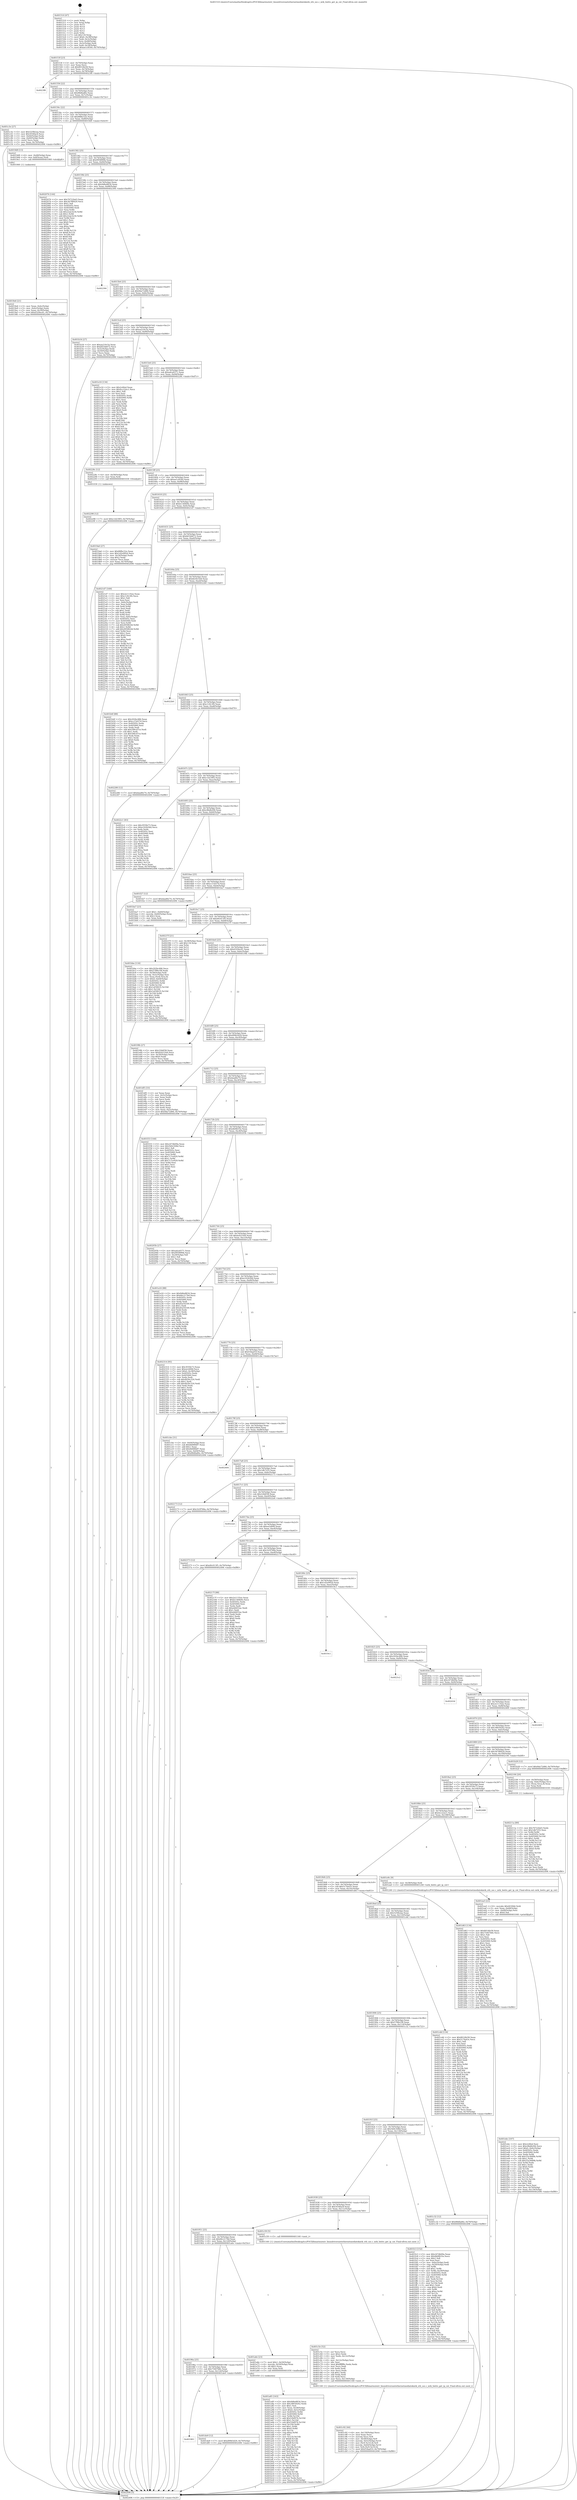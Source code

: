 digraph "0x401510" {
  label = "0x401510 (/mnt/c/Users/mathe/Desktop/tcc/POCII/binaries/extr_linuxdriversnetethernetmediatekmtk_eth_soc.c_mtk_hwlro_get_ip_cnt_Final-ollvm.out::main(0))"
  labelloc = "t"
  node[shape=record]

  Entry [label="",width=0.3,height=0.3,shape=circle,fillcolor=black,style=filled]
  "0x40153f" [label="{
     0x40153f [23]\l
     | [instrs]\l
     &nbsp;&nbsp;0x40153f \<+3\>: mov -0x70(%rbp),%eax\l
     &nbsp;&nbsp;0x401542 \<+2\>: mov %eax,%ecx\l
     &nbsp;&nbsp;0x401544 \<+6\>: sub $0x8014fe58,%ecx\l
     &nbsp;&nbsp;0x40154a \<+3\>: mov %eax,-0x74(%rbp)\l
     &nbsp;&nbsp;0x40154d \<+3\>: mov %ecx,-0x78(%rbp)\l
     &nbsp;&nbsp;0x401550 \<+6\>: je 00000000004023f8 \<main+0xee8\>\l
  }"]
  "0x4023f8" [label="{
     0x4023f8\l
  }", style=dashed]
  "0x401556" [label="{
     0x401556 [22]\l
     | [instrs]\l
     &nbsp;&nbsp;0x401556 \<+5\>: jmp 000000000040155b \<main+0x4b\>\l
     &nbsp;&nbsp;0x40155b \<+3\>: mov -0x74(%rbp),%eax\l
     &nbsp;&nbsp;0x40155e \<+5\>: sub $0x88dfad6e,%eax\l
     &nbsp;&nbsp;0x401563 \<+3\>: mov %eax,-0x7c(%rbp)\l
     &nbsp;&nbsp;0x401566 \<+6\>: je 0000000000401c3e \<main+0x72e\>\l
  }"]
  Exit [label="",width=0.3,height=0.3,shape=circle,fillcolor=black,style=filled,peripheries=2]
  "0x401c3e" [label="{
     0x401c3e [27]\l
     | [instrs]\l
     &nbsp;&nbsp;0x401c3e \<+5\>: mov $0x525fb2aa,%eax\l
     &nbsp;&nbsp;0x401c43 \<+5\>: mov $0x5f34fac8,%ecx\l
     &nbsp;&nbsp;0x401c48 \<+3\>: mov -0x64(%rbp),%edx\l
     &nbsp;&nbsp;0x401c4b \<+3\>: cmp -0x60(%rbp),%edx\l
     &nbsp;&nbsp;0x401c4e \<+3\>: cmovl %ecx,%eax\l
     &nbsp;&nbsp;0x401c51 \<+3\>: mov %eax,-0x70(%rbp)\l
     &nbsp;&nbsp;0x401c54 \<+5\>: jmp 0000000000402496 \<main+0xf86\>\l
  }"]
  "0x40156c" [label="{
     0x40156c [22]\l
     | [instrs]\l
     &nbsp;&nbsp;0x40156c \<+5\>: jmp 0000000000401571 \<main+0x61\>\l
     &nbsp;&nbsp;0x401571 \<+3\>: mov -0x74(%rbp),%eax\l
     &nbsp;&nbsp;0x401574 \<+5\>: sub $0x88fbc52e,%eax\l
     &nbsp;&nbsp;0x401579 \<+3\>: mov %eax,-0x80(%rbp)\l
     &nbsp;&nbsp;0x40157c \<+6\>: je 00000000004019d9 \<main+0x4c9\>\l
  }"]
  "0x402298" [label="{
     0x402298 [12]\l
     | [instrs]\l
     &nbsp;&nbsp;0x402298 \<+7\>: movl $0xc1d239f3,-0x70(%rbp)\l
     &nbsp;&nbsp;0x40229f \<+5\>: jmp 0000000000402496 \<main+0xf86\>\l
  }"]
  "0x4019d9" [label="{
     0x4019d9 [13]\l
     | [instrs]\l
     &nbsp;&nbsp;0x4019d9 \<+4\>: mov -0x48(%rbp),%rax\l
     &nbsp;&nbsp;0x4019dd \<+4\>: mov 0x8(%rax),%rdi\l
     &nbsp;&nbsp;0x4019e1 \<+5\>: call 0000000000401060 \<atoi@plt\>\l
     | [calls]\l
     &nbsp;&nbsp;0x401060 \{1\} (unknown)\l
  }"]
  "0x401582" [label="{
     0x401582 [25]\l
     | [instrs]\l
     &nbsp;&nbsp;0x401582 \<+5\>: jmp 0000000000401587 \<main+0x77\>\l
     &nbsp;&nbsp;0x401587 \<+3\>: mov -0x74(%rbp),%eax\l
     &nbsp;&nbsp;0x40158a \<+5\>: sub $0x9958f90b,%eax\l
     &nbsp;&nbsp;0x40158f \<+6\>: mov %eax,-0x84(%rbp)\l
     &nbsp;&nbsp;0x401595 \<+6\>: je 0000000000402076 \<main+0xb66\>\l
  }"]
  "0x40211a" [label="{
     0x40211a [89]\l
     | [instrs]\l
     &nbsp;&nbsp;0x40211a \<+5\>: mov $0x76722bd3,%edx\l
     &nbsp;&nbsp;0x40211f \<+5\>: mov $0x1db7255,%esi\l
     &nbsp;&nbsp;0x402124 \<+3\>: xor %r8d,%r8d\l
     &nbsp;&nbsp;0x402127 \<+8\>: mov 0x40505c,%r9d\l
     &nbsp;&nbsp;0x40212f \<+8\>: mov 0x405060,%r10d\l
     &nbsp;&nbsp;0x402137 \<+4\>: sub $0x1,%r8d\l
     &nbsp;&nbsp;0x40213b \<+3\>: mov %r9d,%r11d\l
     &nbsp;&nbsp;0x40213e \<+3\>: add %r8d,%r11d\l
     &nbsp;&nbsp;0x402141 \<+4\>: imul %r11d,%r9d\l
     &nbsp;&nbsp;0x402145 \<+4\>: and $0x1,%r9d\l
     &nbsp;&nbsp;0x402149 \<+4\>: cmp $0x0,%r9d\l
     &nbsp;&nbsp;0x40214d \<+3\>: sete %bl\l
     &nbsp;&nbsp;0x402150 \<+4\>: cmp $0xa,%r10d\l
     &nbsp;&nbsp;0x402154 \<+4\>: setl %r14b\l
     &nbsp;&nbsp;0x402158 \<+3\>: mov %bl,%r15b\l
     &nbsp;&nbsp;0x40215b \<+3\>: and %r14b,%r15b\l
     &nbsp;&nbsp;0x40215e \<+3\>: xor %r14b,%bl\l
     &nbsp;&nbsp;0x402161 \<+3\>: or %bl,%r15b\l
     &nbsp;&nbsp;0x402164 \<+4\>: test $0x1,%r15b\l
     &nbsp;&nbsp;0x402168 \<+3\>: cmovne %esi,%edx\l
     &nbsp;&nbsp;0x40216b \<+3\>: mov %edx,-0x70(%rbp)\l
     &nbsp;&nbsp;0x40216e \<+5\>: jmp 0000000000402496 \<main+0xf86\>\l
  }"]
  "0x402076" [label="{
     0x402076 [144]\l
     | [instrs]\l
     &nbsp;&nbsp;0x402076 \<+5\>: mov $0x76722bd3,%eax\l
     &nbsp;&nbsp;0x40207b \<+5\>: mov $0x3b788420,%ecx\l
     &nbsp;&nbsp;0x402080 \<+2\>: mov $0x1,%dl\l
     &nbsp;&nbsp;0x402082 \<+7\>: mov 0x40505c,%esi\l
     &nbsp;&nbsp;0x402089 \<+7\>: mov 0x405060,%edi\l
     &nbsp;&nbsp;0x402090 \<+3\>: mov %esi,%r8d\l
     &nbsp;&nbsp;0x402093 \<+7\>: sub $0x22ae3e34,%r8d\l
     &nbsp;&nbsp;0x40209a \<+4\>: sub $0x1,%r8d\l
     &nbsp;&nbsp;0x40209e \<+7\>: add $0x22ae3e34,%r8d\l
     &nbsp;&nbsp;0x4020a5 \<+4\>: imul %r8d,%esi\l
     &nbsp;&nbsp;0x4020a9 \<+3\>: and $0x1,%esi\l
     &nbsp;&nbsp;0x4020ac \<+3\>: cmp $0x0,%esi\l
     &nbsp;&nbsp;0x4020af \<+4\>: sete %r9b\l
     &nbsp;&nbsp;0x4020b3 \<+3\>: cmp $0xa,%edi\l
     &nbsp;&nbsp;0x4020b6 \<+4\>: setl %r10b\l
     &nbsp;&nbsp;0x4020ba \<+3\>: mov %r9b,%r11b\l
     &nbsp;&nbsp;0x4020bd \<+4\>: xor $0xff,%r11b\l
     &nbsp;&nbsp;0x4020c1 \<+3\>: mov %r10b,%bl\l
     &nbsp;&nbsp;0x4020c4 \<+3\>: xor $0xff,%bl\l
     &nbsp;&nbsp;0x4020c7 \<+3\>: xor $0x1,%dl\l
     &nbsp;&nbsp;0x4020ca \<+3\>: mov %r11b,%r14b\l
     &nbsp;&nbsp;0x4020cd \<+4\>: and $0xff,%r14b\l
     &nbsp;&nbsp;0x4020d1 \<+3\>: and %dl,%r9b\l
     &nbsp;&nbsp;0x4020d4 \<+3\>: mov %bl,%r15b\l
     &nbsp;&nbsp;0x4020d7 \<+4\>: and $0xff,%r15b\l
     &nbsp;&nbsp;0x4020db \<+3\>: and %dl,%r10b\l
     &nbsp;&nbsp;0x4020de \<+3\>: or %r9b,%r14b\l
     &nbsp;&nbsp;0x4020e1 \<+3\>: or %r10b,%r15b\l
     &nbsp;&nbsp;0x4020e4 \<+3\>: xor %r15b,%r14b\l
     &nbsp;&nbsp;0x4020e7 \<+3\>: or %bl,%r11b\l
     &nbsp;&nbsp;0x4020ea \<+4\>: xor $0xff,%r11b\l
     &nbsp;&nbsp;0x4020ee \<+3\>: or $0x1,%dl\l
     &nbsp;&nbsp;0x4020f1 \<+3\>: and %dl,%r11b\l
     &nbsp;&nbsp;0x4020f4 \<+3\>: or %r11b,%r14b\l
     &nbsp;&nbsp;0x4020f7 \<+4\>: test $0x1,%r14b\l
     &nbsp;&nbsp;0x4020fb \<+3\>: cmovne %ecx,%eax\l
     &nbsp;&nbsp;0x4020fe \<+3\>: mov %eax,-0x70(%rbp)\l
     &nbsp;&nbsp;0x402101 \<+5\>: jmp 0000000000402496 \<main+0xf86\>\l
  }"]
  "0x40159b" [label="{
     0x40159b [25]\l
     | [instrs]\l
     &nbsp;&nbsp;0x40159b \<+5\>: jmp 00000000004015a0 \<main+0x90\>\l
     &nbsp;&nbsp;0x4015a0 \<+3\>: mov -0x74(%rbp),%eax\l
     &nbsp;&nbsp;0x4015a3 \<+5\>: sub $0x9d6e8834,%eax\l
     &nbsp;&nbsp;0x4015a8 \<+6\>: mov %eax,-0x88(%rbp)\l
     &nbsp;&nbsp;0x4015ae \<+6\>: je 0000000000402394 \<main+0xe84\>\l
  }"]
  "0x401ebc" [label="{
     0x401ebc [107]\l
     | [instrs]\l
     &nbsp;&nbsp;0x401ebc \<+5\>: mov $0x2c6fed,%esi\l
     &nbsp;&nbsp;0x401ec1 \<+5\>: mov $0xc8bdb206,%ecx\l
     &nbsp;&nbsp;0x401ec6 \<+7\>: movl $0x0,-0x6c(%rbp)\l
     &nbsp;&nbsp;0x401ecd \<+7\>: mov 0x40505c,%edx\l
     &nbsp;&nbsp;0x401ed4 \<+8\>: mov 0x405060,%r8d\l
     &nbsp;&nbsp;0x401edc \<+3\>: mov %edx,%r9d\l
     &nbsp;&nbsp;0x401edf \<+7\>: add $0x55a3689b,%r9d\l
     &nbsp;&nbsp;0x401ee6 \<+4\>: sub $0x1,%r9d\l
     &nbsp;&nbsp;0x401eea \<+7\>: sub $0x55a3689b,%r9d\l
     &nbsp;&nbsp;0x401ef1 \<+4\>: imul %r9d,%edx\l
     &nbsp;&nbsp;0x401ef5 \<+3\>: and $0x1,%edx\l
     &nbsp;&nbsp;0x401ef8 \<+3\>: cmp $0x0,%edx\l
     &nbsp;&nbsp;0x401efb \<+4\>: sete %r10b\l
     &nbsp;&nbsp;0x401eff \<+4\>: cmp $0xa,%r8d\l
     &nbsp;&nbsp;0x401f03 \<+4\>: setl %r11b\l
     &nbsp;&nbsp;0x401f07 \<+3\>: mov %r10b,%bl\l
     &nbsp;&nbsp;0x401f0a \<+3\>: and %r11b,%bl\l
     &nbsp;&nbsp;0x401f0d \<+3\>: xor %r11b,%r10b\l
     &nbsp;&nbsp;0x401f10 \<+3\>: or %r10b,%bl\l
     &nbsp;&nbsp;0x401f13 \<+3\>: test $0x1,%bl\l
     &nbsp;&nbsp;0x401f16 \<+3\>: cmovne %ecx,%esi\l
     &nbsp;&nbsp;0x401f19 \<+3\>: mov %esi,-0x70(%rbp)\l
     &nbsp;&nbsp;0x401f1c \<+6\>: mov %eax,-0x134(%rbp)\l
     &nbsp;&nbsp;0x401f22 \<+5\>: jmp 0000000000402496 \<main+0xf86\>\l
  }"]
  "0x402394" [label="{
     0x402394\l
  }", style=dashed]
  "0x4015b4" [label="{
     0x4015b4 [25]\l
     | [instrs]\l
     &nbsp;&nbsp;0x4015b4 \<+5\>: jmp 00000000004015b9 \<main+0xa9\>\l
     &nbsp;&nbsp;0x4015b9 \<+3\>: mov -0x74(%rbp),%eax\l
     &nbsp;&nbsp;0x4015bc \<+5\>: sub $0x9da72d66,%eax\l
     &nbsp;&nbsp;0x4015c1 \<+6\>: mov %eax,-0x8c(%rbp)\l
     &nbsp;&nbsp;0x4015c7 \<+6\>: je 0000000000401b34 \<main+0x624\>\l
  }"]
  "0x401ea5" [label="{
     0x401ea5 [23]\l
     | [instrs]\l
     &nbsp;&nbsp;0x401ea5 \<+10\>: movabs $0x4030b6,%rdi\l
     &nbsp;&nbsp;0x401eaf \<+3\>: mov %eax,-0x68(%rbp)\l
     &nbsp;&nbsp;0x401eb2 \<+3\>: mov -0x68(%rbp),%esi\l
     &nbsp;&nbsp;0x401eb5 \<+2\>: mov $0x0,%al\l
     &nbsp;&nbsp;0x401eb7 \<+5\>: call 0000000000401040 \<printf@plt\>\l
     | [calls]\l
     &nbsp;&nbsp;0x401040 \{1\} (unknown)\l
  }"]
  "0x401b34" [label="{
     0x401b34 [27]\l
     | [instrs]\l
     &nbsp;&nbsp;0x401b34 \<+5\>: mov $0xaa216c5a,%eax\l
     &nbsp;&nbsp;0x401b39 \<+5\>: mov $0xb61bb672,%ecx\l
     &nbsp;&nbsp;0x401b3e \<+3\>: mov -0x5c(%rbp),%edx\l
     &nbsp;&nbsp;0x401b41 \<+3\>: cmp -0x50(%rbp),%edx\l
     &nbsp;&nbsp;0x401b44 \<+3\>: cmovl %ecx,%eax\l
     &nbsp;&nbsp;0x401b47 \<+3\>: mov %eax,-0x70(%rbp)\l
     &nbsp;&nbsp;0x401b4a \<+5\>: jmp 0000000000402496 \<main+0xf86\>\l
  }"]
  "0x4015cd" [label="{
     0x4015cd [25]\l
     | [instrs]\l
     &nbsp;&nbsp;0x4015cd \<+5\>: jmp 00000000004015d2 \<main+0xc2\>\l
     &nbsp;&nbsp;0x4015d2 \<+3\>: mov -0x74(%rbp),%eax\l
     &nbsp;&nbsp;0x4015d5 \<+5\>: sub $0xaa216c5a,%eax\l
     &nbsp;&nbsp;0x4015da \<+6\>: mov %eax,-0x90(%rbp)\l
     &nbsp;&nbsp;0x4015e0 \<+6\>: je 0000000000401e16 \<main+0x906\>\l
  }"]
  "0x401983" [label="{
     0x401983\l
  }", style=dashed]
  "0x401e16" [label="{
     0x401e16 [134]\l
     | [instrs]\l
     &nbsp;&nbsp;0x401e16 \<+5\>: mov $0x2c6fed,%eax\l
     &nbsp;&nbsp;0x401e1b \<+5\>: mov $0x4cc22ec1,%ecx\l
     &nbsp;&nbsp;0x401e20 \<+2\>: mov $0x1,%dl\l
     &nbsp;&nbsp;0x401e22 \<+2\>: xor %esi,%esi\l
     &nbsp;&nbsp;0x401e24 \<+7\>: mov 0x40505c,%edi\l
     &nbsp;&nbsp;0x401e2b \<+8\>: mov 0x405060,%r8d\l
     &nbsp;&nbsp;0x401e33 \<+3\>: sub $0x1,%esi\l
     &nbsp;&nbsp;0x401e36 \<+3\>: mov %edi,%r9d\l
     &nbsp;&nbsp;0x401e39 \<+3\>: add %esi,%r9d\l
     &nbsp;&nbsp;0x401e3c \<+4\>: imul %r9d,%edi\l
     &nbsp;&nbsp;0x401e40 \<+3\>: and $0x1,%edi\l
     &nbsp;&nbsp;0x401e43 \<+3\>: cmp $0x0,%edi\l
     &nbsp;&nbsp;0x401e46 \<+4\>: sete %r10b\l
     &nbsp;&nbsp;0x401e4a \<+4\>: cmp $0xa,%r8d\l
     &nbsp;&nbsp;0x401e4e \<+4\>: setl %r11b\l
     &nbsp;&nbsp;0x401e52 \<+3\>: mov %r10b,%bl\l
     &nbsp;&nbsp;0x401e55 \<+3\>: xor $0xff,%bl\l
     &nbsp;&nbsp;0x401e58 \<+3\>: mov %r11b,%r14b\l
     &nbsp;&nbsp;0x401e5b \<+4\>: xor $0xff,%r14b\l
     &nbsp;&nbsp;0x401e5f \<+3\>: xor $0x0,%dl\l
     &nbsp;&nbsp;0x401e62 \<+3\>: mov %bl,%r15b\l
     &nbsp;&nbsp;0x401e65 \<+4\>: and $0x0,%r15b\l
     &nbsp;&nbsp;0x401e69 \<+3\>: and %dl,%r10b\l
     &nbsp;&nbsp;0x401e6c \<+3\>: mov %r14b,%r12b\l
     &nbsp;&nbsp;0x401e6f \<+4\>: and $0x0,%r12b\l
     &nbsp;&nbsp;0x401e73 \<+3\>: and %dl,%r11b\l
     &nbsp;&nbsp;0x401e76 \<+3\>: or %r10b,%r15b\l
     &nbsp;&nbsp;0x401e79 \<+3\>: or %r11b,%r12b\l
     &nbsp;&nbsp;0x401e7c \<+3\>: xor %r12b,%r15b\l
     &nbsp;&nbsp;0x401e7f \<+3\>: or %r14b,%bl\l
     &nbsp;&nbsp;0x401e82 \<+3\>: xor $0xff,%bl\l
     &nbsp;&nbsp;0x401e85 \<+3\>: or $0x0,%dl\l
     &nbsp;&nbsp;0x401e88 \<+2\>: and %dl,%bl\l
     &nbsp;&nbsp;0x401e8a \<+3\>: or %bl,%r15b\l
     &nbsp;&nbsp;0x401e8d \<+4\>: test $0x1,%r15b\l
     &nbsp;&nbsp;0x401e91 \<+3\>: cmovne %ecx,%eax\l
     &nbsp;&nbsp;0x401e94 \<+3\>: mov %eax,-0x70(%rbp)\l
     &nbsp;&nbsp;0x401e97 \<+5\>: jmp 0000000000402496 \<main+0xf86\>\l
  }"]
  "0x4015e6" [label="{
     0x4015e6 [25]\l
     | [instrs]\l
     &nbsp;&nbsp;0x4015e6 \<+5\>: jmp 00000000004015eb \<main+0xdb\>\l
     &nbsp;&nbsp;0x4015eb \<+3\>: mov -0x74(%rbp),%eax\l
     &nbsp;&nbsp;0x4015ee \<+5\>: sub $0xadca9371,%eax\l
     &nbsp;&nbsp;0x4015f3 \<+6\>: mov %eax,-0x94(%rbp)\l
     &nbsp;&nbsp;0x4015f9 \<+6\>: je 000000000040228c \<main+0xd7c\>\l
  }"]
  "0x401de9" [label="{
     0x401de9 [12]\l
     | [instrs]\l
     &nbsp;&nbsp;0x401de9 \<+7\>: movl $0xd99b5d29,-0x70(%rbp)\l
     &nbsp;&nbsp;0x401df0 \<+5\>: jmp 0000000000402496 \<main+0xf86\>\l
  }"]
  "0x40228c" [label="{
     0x40228c [12]\l
     | [instrs]\l
     &nbsp;&nbsp;0x40228c \<+4\>: mov -0x58(%rbp),%rax\l
     &nbsp;&nbsp;0x402290 \<+3\>: mov %rax,%rdi\l
     &nbsp;&nbsp;0x402293 \<+5\>: call 0000000000401030 \<free@plt\>\l
     | [calls]\l
     &nbsp;&nbsp;0x401030 \{1\} (unknown)\l
  }"]
  "0x4015ff" [label="{
     0x4015ff [25]\l
     | [instrs]\l
     &nbsp;&nbsp;0x4015ff \<+5\>: jmp 0000000000401604 \<main+0xf4\>\l
     &nbsp;&nbsp;0x401604 \<+3\>: mov -0x74(%rbp),%eax\l
     &nbsp;&nbsp;0x401607 \<+5\>: sub $0xae1c8540,%eax\l
     &nbsp;&nbsp;0x40160c \<+6\>: mov %eax,-0x98(%rbp)\l
     &nbsp;&nbsp;0x401612 \<+6\>: je 00000000004019a6 \<main+0x496\>\l
  }"]
  "0x401c92" [label="{
     0x401c92 [44]\l
     | [instrs]\l
     &nbsp;&nbsp;0x401c92 \<+6\>: mov -0x130(%rbp),%ecx\l
     &nbsp;&nbsp;0x401c98 \<+3\>: imul %eax,%ecx\l
     &nbsp;&nbsp;0x401c9b \<+3\>: movslq %ecx,%r8\l
     &nbsp;&nbsp;0x401c9e \<+4\>: mov -0x58(%rbp),%r9\l
     &nbsp;&nbsp;0x401ca2 \<+4\>: movslq -0x5c(%rbp),%r10\l
     &nbsp;&nbsp;0x401ca6 \<+4\>: mov (%r9,%r10,8),%r9\l
     &nbsp;&nbsp;0x401caa \<+4\>: movslq -0x64(%rbp),%r10\l
     &nbsp;&nbsp;0x401cae \<+4\>: mov %r8,(%r9,%r10,8)\l
     &nbsp;&nbsp;0x401cb2 \<+7\>: movl $0xf18aaf10,-0x70(%rbp)\l
     &nbsp;&nbsp;0x401cb9 \<+5\>: jmp 0000000000402496 \<main+0xf86\>\l
  }"]
  "0x4019a6" [label="{
     0x4019a6 [27]\l
     | [instrs]\l
     &nbsp;&nbsp;0x4019a6 \<+5\>: mov $0x88fbc52e,%eax\l
     &nbsp;&nbsp;0x4019ab \<+5\>: mov $0x1d2e992d,%ecx\l
     &nbsp;&nbsp;0x4019b0 \<+3\>: mov -0x34(%rbp),%edx\l
     &nbsp;&nbsp;0x4019b3 \<+3\>: cmp $0x2,%edx\l
     &nbsp;&nbsp;0x4019b6 \<+3\>: cmovne %ecx,%eax\l
     &nbsp;&nbsp;0x4019b9 \<+3\>: mov %eax,-0x70(%rbp)\l
     &nbsp;&nbsp;0x4019bc \<+5\>: jmp 0000000000402496 \<main+0xf86\>\l
  }"]
  "0x401618" [label="{
     0x401618 [25]\l
     | [instrs]\l
     &nbsp;&nbsp;0x401618 \<+5\>: jmp 000000000040161d \<main+0x10d\>\l
     &nbsp;&nbsp;0x40161d \<+3\>: mov -0x74(%rbp),%eax\l
     &nbsp;&nbsp;0x401620 \<+5\>: sub $0xb1340b9e,%eax\l
     &nbsp;&nbsp;0x401625 \<+6\>: mov %eax,-0x9c(%rbp)\l
     &nbsp;&nbsp;0x40162b \<+6\>: je 00000000004021d7 \<main+0xcc7\>\l
  }"]
  "0x402496" [label="{
     0x402496 [5]\l
     | [instrs]\l
     &nbsp;&nbsp;0x402496 \<+5\>: jmp 000000000040153f \<main+0x2f\>\l
  }"]
  "0x401510" [label="{
     0x401510 [47]\l
     | [instrs]\l
     &nbsp;&nbsp;0x401510 \<+1\>: push %rbp\l
     &nbsp;&nbsp;0x401511 \<+3\>: mov %rsp,%rbp\l
     &nbsp;&nbsp;0x401514 \<+2\>: push %r15\l
     &nbsp;&nbsp;0x401516 \<+2\>: push %r14\l
     &nbsp;&nbsp;0x401518 \<+2\>: push %r13\l
     &nbsp;&nbsp;0x40151a \<+2\>: push %r12\l
     &nbsp;&nbsp;0x40151c \<+1\>: push %rbx\l
     &nbsp;&nbsp;0x40151d \<+7\>: sub $0x118,%rsp\l
     &nbsp;&nbsp;0x401524 \<+7\>: movl $0x0,-0x38(%rbp)\l
     &nbsp;&nbsp;0x40152b \<+3\>: mov %edi,-0x3c(%rbp)\l
     &nbsp;&nbsp;0x40152e \<+4\>: mov %rsi,-0x48(%rbp)\l
     &nbsp;&nbsp;0x401532 \<+3\>: mov -0x3c(%rbp),%edi\l
     &nbsp;&nbsp;0x401535 \<+3\>: mov %edi,-0x34(%rbp)\l
     &nbsp;&nbsp;0x401538 \<+7\>: movl $0xae1c8540,-0x70(%rbp)\l
  }"]
  "0x4019e6" [label="{
     0x4019e6 [21]\l
     | [instrs]\l
     &nbsp;&nbsp;0x4019e6 \<+3\>: mov %eax,-0x4c(%rbp)\l
     &nbsp;&nbsp;0x4019e9 \<+3\>: mov -0x4c(%rbp),%eax\l
     &nbsp;&nbsp;0x4019ec \<+3\>: mov %eax,-0x30(%rbp)\l
     &nbsp;&nbsp;0x4019ef \<+7\>: movl $0xd329ecd1,-0x70(%rbp)\l
     &nbsp;&nbsp;0x4019f6 \<+5\>: jmp 0000000000402496 \<main+0xf86\>\l
  }"]
  "0x401c5e" [label="{
     0x401c5e [52]\l
     | [instrs]\l
     &nbsp;&nbsp;0x401c5e \<+2\>: xor %ecx,%ecx\l
     &nbsp;&nbsp;0x401c60 \<+5\>: mov $0x2,%edx\l
     &nbsp;&nbsp;0x401c65 \<+6\>: mov %edx,-0x12c(%rbp)\l
     &nbsp;&nbsp;0x401c6b \<+1\>: cltd\l
     &nbsp;&nbsp;0x401c6c \<+6\>: mov -0x12c(%rbp),%esi\l
     &nbsp;&nbsp;0x401c72 \<+2\>: idiv %esi\l
     &nbsp;&nbsp;0x401c74 \<+6\>: imul $0xfffffffe,%edx,%edx\l
     &nbsp;&nbsp;0x401c7a \<+2\>: mov %ecx,%edi\l
     &nbsp;&nbsp;0x401c7c \<+2\>: sub %edx,%edi\l
     &nbsp;&nbsp;0x401c7e \<+2\>: mov %ecx,%edx\l
     &nbsp;&nbsp;0x401c80 \<+3\>: sub $0x1,%edx\l
     &nbsp;&nbsp;0x401c83 \<+2\>: add %edx,%edi\l
     &nbsp;&nbsp;0x401c85 \<+2\>: sub %edi,%ecx\l
     &nbsp;&nbsp;0x401c87 \<+6\>: mov %ecx,-0x130(%rbp)\l
     &nbsp;&nbsp;0x401c8d \<+5\>: call 0000000000401160 \<next_i\>\l
     | [calls]\l
     &nbsp;&nbsp;0x401160 \{1\} (/mnt/c/Users/mathe/Desktop/tcc/POCII/binaries/extr_linuxdriversnetethernetmediatekmtk_eth_soc.c_mtk_hwlro_get_ip_cnt_Final-ollvm.out::next_i)\l
  }"]
  "0x4021d7" [label="{
     0x4021d7 [169]\l
     | [instrs]\l
     &nbsp;&nbsp;0x4021d7 \<+5\>: mov $0x2e1135ee,%eax\l
     &nbsp;&nbsp;0x4021dc \<+5\>: mov $0xc12fc3f4,%ecx\l
     &nbsp;&nbsp;0x4021e1 \<+2\>: mov $0x1,%dl\l
     &nbsp;&nbsp;0x4021e3 \<+2\>: xor %esi,%esi\l
     &nbsp;&nbsp;0x4021e5 \<+3\>: mov -0x6c(%rbp),%edi\l
     &nbsp;&nbsp;0x4021e8 \<+3\>: mov %esi,%r8d\l
     &nbsp;&nbsp;0x4021eb \<+3\>: sub %edi,%r8d\l
     &nbsp;&nbsp;0x4021ee \<+2\>: mov %esi,%edi\l
     &nbsp;&nbsp;0x4021f0 \<+3\>: sub $0x1,%edi\l
     &nbsp;&nbsp;0x4021f3 \<+3\>: add %edi,%r8d\l
     &nbsp;&nbsp;0x4021f6 \<+3\>: sub %r8d,%esi\l
     &nbsp;&nbsp;0x4021f9 \<+3\>: mov %esi,-0x6c(%rbp)\l
     &nbsp;&nbsp;0x4021fc \<+7\>: mov 0x40505c,%esi\l
     &nbsp;&nbsp;0x402203 \<+7\>: mov 0x405060,%edi\l
     &nbsp;&nbsp;0x40220a \<+3\>: mov %esi,%r8d\l
     &nbsp;&nbsp;0x40220d \<+7\>: sub $0x4958fc0d,%r8d\l
     &nbsp;&nbsp;0x402214 \<+4\>: sub $0x1,%r8d\l
     &nbsp;&nbsp;0x402218 \<+7\>: add $0x4958fc0d,%r8d\l
     &nbsp;&nbsp;0x40221f \<+4\>: imul %r8d,%esi\l
     &nbsp;&nbsp;0x402223 \<+3\>: and $0x1,%esi\l
     &nbsp;&nbsp;0x402226 \<+3\>: cmp $0x0,%esi\l
     &nbsp;&nbsp;0x402229 \<+4\>: sete %r9b\l
     &nbsp;&nbsp;0x40222d \<+3\>: cmp $0xa,%edi\l
     &nbsp;&nbsp;0x402230 \<+4\>: setl %r10b\l
     &nbsp;&nbsp;0x402234 \<+3\>: mov %r9b,%r11b\l
     &nbsp;&nbsp;0x402237 \<+4\>: xor $0xff,%r11b\l
     &nbsp;&nbsp;0x40223b \<+3\>: mov %r10b,%bl\l
     &nbsp;&nbsp;0x40223e \<+3\>: xor $0xff,%bl\l
     &nbsp;&nbsp;0x402241 \<+3\>: xor $0x0,%dl\l
     &nbsp;&nbsp;0x402244 \<+3\>: mov %r11b,%r14b\l
     &nbsp;&nbsp;0x402247 \<+4\>: and $0x0,%r14b\l
     &nbsp;&nbsp;0x40224b \<+3\>: and %dl,%r9b\l
     &nbsp;&nbsp;0x40224e \<+3\>: mov %bl,%r15b\l
     &nbsp;&nbsp;0x402251 \<+4\>: and $0x0,%r15b\l
     &nbsp;&nbsp;0x402255 \<+3\>: and %dl,%r10b\l
     &nbsp;&nbsp;0x402258 \<+3\>: or %r9b,%r14b\l
     &nbsp;&nbsp;0x40225b \<+3\>: or %r10b,%r15b\l
     &nbsp;&nbsp;0x40225e \<+3\>: xor %r15b,%r14b\l
     &nbsp;&nbsp;0x402261 \<+3\>: or %bl,%r11b\l
     &nbsp;&nbsp;0x402264 \<+4\>: xor $0xff,%r11b\l
     &nbsp;&nbsp;0x402268 \<+3\>: or $0x0,%dl\l
     &nbsp;&nbsp;0x40226b \<+3\>: and %dl,%r11b\l
     &nbsp;&nbsp;0x40226e \<+3\>: or %r11b,%r14b\l
     &nbsp;&nbsp;0x402271 \<+4\>: test $0x1,%r14b\l
     &nbsp;&nbsp;0x402275 \<+3\>: cmovne %ecx,%eax\l
     &nbsp;&nbsp;0x402278 \<+3\>: mov %eax,-0x70(%rbp)\l
     &nbsp;&nbsp;0x40227b \<+5\>: jmp 0000000000402496 \<main+0xf86\>\l
  }"]
  "0x401631" [label="{
     0x401631 [25]\l
     | [instrs]\l
     &nbsp;&nbsp;0x401631 \<+5\>: jmp 0000000000401636 \<main+0x126\>\l
     &nbsp;&nbsp;0x401636 \<+3\>: mov -0x74(%rbp),%eax\l
     &nbsp;&nbsp;0x401639 \<+5\>: sub $0xb61bb672,%eax\l
     &nbsp;&nbsp;0x40163e \<+6\>: mov %eax,-0xa0(%rbp)\l
     &nbsp;&nbsp;0x401644 \<+6\>: je 0000000000401b4f \<main+0x63f\>\l
  }"]
  "0x401bbe" [label="{
     0x401bbe [116]\l
     | [instrs]\l
     &nbsp;&nbsp;0x401bbe \<+5\>: mov $0x202bc486,%ecx\l
     &nbsp;&nbsp;0x401bc3 \<+5\>: mov $0x5788e1f8,%edx\l
     &nbsp;&nbsp;0x401bc8 \<+4\>: mov -0x58(%rbp),%rdi\l
     &nbsp;&nbsp;0x401bcc \<+4\>: movslq -0x5c(%rbp),%rsi\l
     &nbsp;&nbsp;0x401bd0 \<+4\>: mov %rax,(%rdi,%rsi,8)\l
     &nbsp;&nbsp;0x401bd4 \<+7\>: movl $0x0,-0x64(%rbp)\l
     &nbsp;&nbsp;0x401bdb \<+8\>: mov 0x40505c,%r8d\l
     &nbsp;&nbsp;0x401be3 \<+8\>: mov 0x405060,%r9d\l
     &nbsp;&nbsp;0x401beb \<+3\>: mov %r8d,%r10d\l
     &nbsp;&nbsp;0x401bee \<+7\>: sub $0x1af30635,%r10d\l
     &nbsp;&nbsp;0x401bf5 \<+4\>: sub $0x1,%r10d\l
     &nbsp;&nbsp;0x401bf9 \<+7\>: add $0x1af30635,%r10d\l
     &nbsp;&nbsp;0x401c00 \<+4\>: imul %r10d,%r8d\l
     &nbsp;&nbsp;0x401c04 \<+4\>: and $0x1,%r8d\l
     &nbsp;&nbsp;0x401c08 \<+4\>: cmp $0x0,%r8d\l
     &nbsp;&nbsp;0x401c0c \<+4\>: sete %r11b\l
     &nbsp;&nbsp;0x401c10 \<+4\>: cmp $0xa,%r9d\l
     &nbsp;&nbsp;0x401c14 \<+3\>: setl %bl\l
     &nbsp;&nbsp;0x401c17 \<+3\>: mov %r11b,%r14b\l
     &nbsp;&nbsp;0x401c1a \<+3\>: and %bl,%r14b\l
     &nbsp;&nbsp;0x401c1d \<+3\>: xor %bl,%r11b\l
     &nbsp;&nbsp;0x401c20 \<+3\>: or %r11b,%r14b\l
     &nbsp;&nbsp;0x401c23 \<+4\>: test $0x1,%r14b\l
     &nbsp;&nbsp;0x401c27 \<+3\>: cmovne %edx,%ecx\l
     &nbsp;&nbsp;0x401c2a \<+3\>: mov %ecx,-0x70(%rbp)\l
     &nbsp;&nbsp;0x401c2d \<+5\>: jmp 0000000000402496 \<main+0xf86\>\l
  }"]
  "0x401b4f" [label="{
     0x401b4f [88]\l
     | [instrs]\l
     &nbsp;&nbsp;0x401b4f \<+5\>: mov $0x202bc486,%eax\l
     &nbsp;&nbsp;0x401b54 \<+5\>: mov $0xcc15d37d,%ecx\l
     &nbsp;&nbsp;0x401b59 \<+7\>: mov 0x40505c,%edx\l
     &nbsp;&nbsp;0x401b60 \<+7\>: mov 0x405060,%esi\l
     &nbsp;&nbsp;0x401b67 \<+2\>: mov %edx,%edi\l
     &nbsp;&nbsp;0x401b69 \<+6\>: add $0x596cd7ce,%edi\l
     &nbsp;&nbsp;0x401b6f \<+3\>: sub $0x1,%edi\l
     &nbsp;&nbsp;0x401b72 \<+6\>: sub $0x596cd7ce,%edi\l
     &nbsp;&nbsp;0x401b78 \<+3\>: imul %edi,%edx\l
     &nbsp;&nbsp;0x401b7b \<+3\>: and $0x1,%edx\l
     &nbsp;&nbsp;0x401b7e \<+3\>: cmp $0x0,%edx\l
     &nbsp;&nbsp;0x401b81 \<+4\>: sete %r8b\l
     &nbsp;&nbsp;0x401b85 \<+3\>: cmp $0xa,%esi\l
     &nbsp;&nbsp;0x401b88 \<+4\>: setl %r9b\l
     &nbsp;&nbsp;0x401b8c \<+3\>: mov %r8b,%r10b\l
     &nbsp;&nbsp;0x401b8f \<+3\>: and %r9b,%r10b\l
     &nbsp;&nbsp;0x401b92 \<+3\>: xor %r9b,%r8b\l
     &nbsp;&nbsp;0x401b95 \<+3\>: or %r8b,%r10b\l
     &nbsp;&nbsp;0x401b98 \<+4\>: test $0x1,%r10b\l
     &nbsp;&nbsp;0x401b9c \<+3\>: cmovne %ecx,%eax\l
     &nbsp;&nbsp;0x401b9f \<+3\>: mov %eax,-0x70(%rbp)\l
     &nbsp;&nbsp;0x401ba2 \<+5\>: jmp 0000000000402496 \<main+0xf86\>\l
  }"]
  "0x40164a" [label="{
     0x40164a [25]\l
     | [instrs]\l
     &nbsp;&nbsp;0x40164a \<+5\>: jmp 000000000040164f \<main+0x13f\>\l
     &nbsp;&nbsp;0x40164f \<+3\>: mov -0x74(%rbp),%eax\l
     &nbsp;&nbsp;0x401652 \<+5\>: sub $0xbb30c5e8,%eax\l
     &nbsp;&nbsp;0x401657 \<+6\>: mov %eax,-0xa4(%rbp)\l
     &nbsp;&nbsp;0x40165d \<+6\>: je 00000000004022b0 \<main+0xda0\>\l
  }"]
  "0x401a85" [label="{
     0x401a85 [163]\l
     | [instrs]\l
     &nbsp;&nbsp;0x401a85 \<+5\>: mov $0x9d6e8834,%ecx\l
     &nbsp;&nbsp;0x401a8a \<+5\>: mov $0x38659262,%edx\l
     &nbsp;&nbsp;0x401a8f \<+3\>: mov $0x1,%sil\l
     &nbsp;&nbsp;0x401a92 \<+4\>: mov %rax,-0x58(%rbp)\l
     &nbsp;&nbsp;0x401a96 \<+7\>: movl $0x0,-0x5c(%rbp)\l
     &nbsp;&nbsp;0x401a9d \<+8\>: mov 0x40505c,%r8d\l
     &nbsp;&nbsp;0x401aa5 \<+8\>: mov 0x405060,%r9d\l
     &nbsp;&nbsp;0x401aad \<+3\>: mov %r8d,%r10d\l
     &nbsp;&nbsp;0x401ab0 \<+7\>: add $0x52bf976,%r10d\l
     &nbsp;&nbsp;0x401ab7 \<+4\>: sub $0x1,%r10d\l
     &nbsp;&nbsp;0x401abb \<+7\>: sub $0x52bf976,%r10d\l
     &nbsp;&nbsp;0x401ac2 \<+4\>: imul %r10d,%r8d\l
     &nbsp;&nbsp;0x401ac6 \<+4\>: and $0x1,%r8d\l
     &nbsp;&nbsp;0x401aca \<+4\>: cmp $0x0,%r8d\l
     &nbsp;&nbsp;0x401ace \<+4\>: sete %r11b\l
     &nbsp;&nbsp;0x401ad2 \<+4\>: cmp $0xa,%r9d\l
     &nbsp;&nbsp;0x401ad6 \<+3\>: setl %bl\l
     &nbsp;&nbsp;0x401ad9 \<+3\>: mov %r11b,%r14b\l
     &nbsp;&nbsp;0x401adc \<+4\>: xor $0xff,%r14b\l
     &nbsp;&nbsp;0x401ae0 \<+3\>: mov %bl,%r15b\l
     &nbsp;&nbsp;0x401ae3 \<+4\>: xor $0xff,%r15b\l
     &nbsp;&nbsp;0x401ae7 \<+4\>: xor $0x1,%sil\l
     &nbsp;&nbsp;0x401aeb \<+3\>: mov %r14b,%r12b\l
     &nbsp;&nbsp;0x401aee \<+4\>: and $0xff,%r12b\l
     &nbsp;&nbsp;0x401af2 \<+3\>: and %sil,%r11b\l
     &nbsp;&nbsp;0x401af5 \<+3\>: mov %r15b,%r13b\l
     &nbsp;&nbsp;0x401af8 \<+4\>: and $0xff,%r13b\l
     &nbsp;&nbsp;0x401afc \<+3\>: and %sil,%bl\l
     &nbsp;&nbsp;0x401aff \<+3\>: or %r11b,%r12b\l
     &nbsp;&nbsp;0x401b02 \<+3\>: or %bl,%r13b\l
     &nbsp;&nbsp;0x401b05 \<+3\>: xor %r13b,%r12b\l
     &nbsp;&nbsp;0x401b08 \<+3\>: or %r15b,%r14b\l
     &nbsp;&nbsp;0x401b0b \<+4\>: xor $0xff,%r14b\l
     &nbsp;&nbsp;0x401b0f \<+4\>: or $0x1,%sil\l
     &nbsp;&nbsp;0x401b13 \<+3\>: and %sil,%r14b\l
     &nbsp;&nbsp;0x401b16 \<+3\>: or %r14b,%r12b\l
     &nbsp;&nbsp;0x401b19 \<+4\>: test $0x1,%r12b\l
     &nbsp;&nbsp;0x401b1d \<+3\>: cmovne %edx,%ecx\l
     &nbsp;&nbsp;0x401b20 \<+3\>: mov %ecx,-0x70(%rbp)\l
     &nbsp;&nbsp;0x401b23 \<+5\>: jmp 0000000000402496 \<main+0xf86\>\l
  }"]
  "0x4022b0" [label="{
     0x4022b0\l
  }", style=dashed]
  "0x401663" [label="{
     0x401663 [25]\l
     | [instrs]\l
     &nbsp;&nbsp;0x401663 \<+5\>: jmp 0000000000401668 \<main+0x158\>\l
     &nbsp;&nbsp;0x401668 \<+3\>: mov -0x74(%rbp),%eax\l
     &nbsp;&nbsp;0x40166b \<+5\>: sub $0xc12fc3f4,%eax\l
     &nbsp;&nbsp;0x401670 \<+6\>: mov %eax,-0xa8(%rbp)\l
     &nbsp;&nbsp;0x401676 \<+6\>: je 0000000000402280 \<main+0xd70\>\l
  }"]
  "0x40196a" [label="{
     0x40196a [25]\l
     | [instrs]\l
     &nbsp;&nbsp;0x40196a \<+5\>: jmp 000000000040196f \<main+0x45f\>\l
     &nbsp;&nbsp;0x40196f \<+3\>: mov -0x74(%rbp),%eax\l
     &nbsp;&nbsp;0x401972 \<+5\>: sub $0x75407b8c,%eax\l
     &nbsp;&nbsp;0x401977 \<+6\>: mov %eax,-0x124(%rbp)\l
     &nbsp;&nbsp;0x40197d \<+6\>: je 0000000000401de9 \<main+0x8d9\>\l
  }"]
  "0x402280" [label="{
     0x402280 [12]\l
     | [instrs]\l
     &nbsp;&nbsp;0x402280 \<+7\>: movl $0xdaad6e74,-0x70(%rbp)\l
     &nbsp;&nbsp;0x402287 \<+5\>: jmp 0000000000402496 \<main+0xf86\>\l
  }"]
  "0x40167c" [label="{
     0x40167c [25]\l
     | [instrs]\l
     &nbsp;&nbsp;0x40167c \<+5\>: jmp 0000000000401681 \<main+0x171\>\l
     &nbsp;&nbsp;0x401681 \<+3\>: mov -0x74(%rbp),%eax\l
     &nbsp;&nbsp;0x401684 \<+5\>: sub $0xc1d239f3,%eax\l
     &nbsp;&nbsp;0x401689 \<+6\>: mov %eax,-0xac(%rbp)\l
     &nbsp;&nbsp;0x40168f \<+6\>: je 00000000004022c1 \<main+0xdb1\>\l
  }"]
  "0x401a6e" [label="{
     0x401a6e [23]\l
     | [instrs]\l
     &nbsp;&nbsp;0x401a6e \<+7\>: movl $0x1,-0x50(%rbp)\l
     &nbsp;&nbsp;0x401a75 \<+4\>: movslq -0x50(%rbp),%rax\l
     &nbsp;&nbsp;0x401a79 \<+4\>: shl $0x3,%rax\l
     &nbsp;&nbsp;0x401a7d \<+3\>: mov %rax,%rdi\l
     &nbsp;&nbsp;0x401a80 \<+5\>: call 0000000000401050 \<malloc@plt\>\l
     | [calls]\l
     &nbsp;&nbsp;0x401050 \{1\} (unknown)\l
  }"]
  "0x4022c1" [label="{
     0x4022c1 [83]\l
     | [instrs]\l
     &nbsp;&nbsp;0x4022c1 \<+5\>: mov $0x3f35fe73,%eax\l
     &nbsp;&nbsp;0x4022c6 \<+5\>: mov $0xe162b56d,%ecx\l
     &nbsp;&nbsp;0x4022cb \<+2\>: xor %edx,%edx\l
     &nbsp;&nbsp;0x4022cd \<+7\>: mov 0x40505c,%esi\l
     &nbsp;&nbsp;0x4022d4 \<+7\>: mov 0x405060,%edi\l
     &nbsp;&nbsp;0x4022db \<+3\>: sub $0x1,%edx\l
     &nbsp;&nbsp;0x4022de \<+3\>: mov %esi,%r8d\l
     &nbsp;&nbsp;0x4022e1 \<+3\>: add %edx,%r8d\l
     &nbsp;&nbsp;0x4022e4 \<+4\>: imul %r8d,%esi\l
     &nbsp;&nbsp;0x4022e8 \<+3\>: and $0x1,%esi\l
     &nbsp;&nbsp;0x4022eb \<+3\>: cmp $0x0,%esi\l
     &nbsp;&nbsp;0x4022ee \<+4\>: sete %r9b\l
     &nbsp;&nbsp;0x4022f2 \<+3\>: cmp $0xa,%edi\l
     &nbsp;&nbsp;0x4022f5 \<+4\>: setl %r10b\l
     &nbsp;&nbsp;0x4022f9 \<+3\>: mov %r9b,%r11b\l
     &nbsp;&nbsp;0x4022fc \<+3\>: and %r10b,%r11b\l
     &nbsp;&nbsp;0x4022ff \<+3\>: xor %r10b,%r9b\l
     &nbsp;&nbsp;0x402302 \<+3\>: or %r9b,%r11b\l
     &nbsp;&nbsp;0x402305 \<+4\>: test $0x1,%r11b\l
     &nbsp;&nbsp;0x402309 \<+3\>: cmovne %ecx,%eax\l
     &nbsp;&nbsp;0x40230c \<+3\>: mov %eax,-0x70(%rbp)\l
     &nbsp;&nbsp;0x40230f \<+5\>: jmp 0000000000402496 \<main+0xf86\>\l
  }"]
  "0x401695" [label="{
     0x401695 [25]\l
     | [instrs]\l
     &nbsp;&nbsp;0x401695 \<+5\>: jmp 000000000040169a \<main+0x18a\>\l
     &nbsp;&nbsp;0x40169a \<+3\>: mov -0x74(%rbp),%eax\l
     &nbsp;&nbsp;0x40169d \<+5\>: sub $0xc8bdb206,%eax\l
     &nbsp;&nbsp;0x4016a2 \<+6\>: mov %eax,-0xb0(%rbp)\l
     &nbsp;&nbsp;0x4016a8 \<+6\>: je 0000000000401f27 \<main+0xa17\>\l
  }"]
  "0x401951" [label="{
     0x401951 [25]\l
     | [instrs]\l
     &nbsp;&nbsp;0x401951 \<+5\>: jmp 0000000000401956 \<main+0x446\>\l
     &nbsp;&nbsp;0x401956 \<+3\>: mov -0x74(%rbp),%eax\l
     &nbsp;&nbsp;0x401959 \<+5\>: sub $0x66c2176d,%eax\l
     &nbsp;&nbsp;0x40195e \<+6\>: mov %eax,-0x120(%rbp)\l
     &nbsp;&nbsp;0x401964 \<+6\>: je 0000000000401a6e \<main+0x55e\>\l
  }"]
  "0x401f27" [label="{
     0x401f27 [12]\l
     | [instrs]\l
     &nbsp;&nbsp;0x401f27 \<+7\>: movl $0xdaad6e74,-0x70(%rbp)\l
     &nbsp;&nbsp;0x401f2e \<+5\>: jmp 0000000000402496 \<main+0xf86\>\l
  }"]
  "0x4016ae" [label="{
     0x4016ae [25]\l
     | [instrs]\l
     &nbsp;&nbsp;0x4016ae \<+5\>: jmp 00000000004016b3 \<main+0x1a3\>\l
     &nbsp;&nbsp;0x4016b3 \<+3\>: mov -0x74(%rbp),%eax\l
     &nbsp;&nbsp;0x4016b6 \<+5\>: sub $0xcc15d37d,%eax\l
     &nbsp;&nbsp;0x4016bb \<+6\>: mov %eax,-0xb4(%rbp)\l
     &nbsp;&nbsp;0x4016c1 \<+6\>: je 0000000000401ba7 \<main+0x697\>\l
  }"]
  "0x401c59" [label="{
     0x401c59 [5]\l
     | [instrs]\l
     &nbsp;&nbsp;0x401c59 \<+5\>: call 0000000000401160 \<next_i\>\l
     | [calls]\l
     &nbsp;&nbsp;0x401160 \{1\} (/mnt/c/Users/mathe/Desktop/tcc/POCII/binaries/extr_linuxdriversnetethernetmediatekmtk_eth_soc.c_mtk_hwlro_get_ip_cnt_Final-ollvm.out::next_i)\l
  }"]
  "0x401ba7" [label="{
     0x401ba7 [23]\l
     | [instrs]\l
     &nbsp;&nbsp;0x401ba7 \<+7\>: movl $0x1,-0x60(%rbp)\l
     &nbsp;&nbsp;0x401bae \<+4\>: movslq -0x60(%rbp),%rax\l
     &nbsp;&nbsp;0x401bb2 \<+4\>: shl $0x3,%rax\l
     &nbsp;&nbsp;0x401bb6 \<+3\>: mov %rax,%rdi\l
     &nbsp;&nbsp;0x401bb9 \<+5\>: call 0000000000401050 \<malloc@plt\>\l
     | [calls]\l
     &nbsp;&nbsp;0x401050 \{1\} (unknown)\l
  }"]
  "0x4016c7" [label="{
     0x4016c7 [25]\l
     | [instrs]\l
     &nbsp;&nbsp;0x4016c7 \<+5\>: jmp 00000000004016cc \<main+0x1bc\>\l
     &nbsp;&nbsp;0x4016cc \<+3\>: mov -0x74(%rbp),%eax\l
     &nbsp;&nbsp;0x4016cf \<+5\>: sub $0xd0c013f5,%eax\l
     &nbsp;&nbsp;0x4016d4 \<+6\>: mov %eax,-0xb8(%rbp)\l
     &nbsp;&nbsp;0x4016da \<+6\>: je 000000000040237f \<main+0xe6f\>\l
  }"]
  "0x401938" [label="{
     0x401938 [25]\l
     | [instrs]\l
     &nbsp;&nbsp;0x401938 \<+5\>: jmp 000000000040193d \<main+0x42d\>\l
     &nbsp;&nbsp;0x40193d \<+3\>: mov -0x74(%rbp),%eax\l
     &nbsp;&nbsp;0x401940 \<+5\>: sub $0x5f34fac8,%eax\l
     &nbsp;&nbsp;0x401945 \<+6\>: mov %eax,-0x11c(%rbp)\l
     &nbsp;&nbsp;0x40194b \<+6\>: je 0000000000401c59 \<main+0x749\>\l
  }"]
  "0x40237f" [label="{
     0x40237f [21]\l
     | [instrs]\l
     &nbsp;&nbsp;0x40237f \<+3\>: mov -0x38(%rbp),%eax\l
     &nbsp;&nbsp;0x402382 \<+7\>: add $0x118,%rsp\l
     &nbsp;&nbsp;0x402389 \<+1\>: pop %rbx\l
     &nbsp;&nbsp;0x40238a \<+2\>: pop %r12\l
     &nbsp;&nbsp;0x40238c \<+2\>: pop %r13\l
     &nbsp;&nbsp;0x40238e \<+2\>: pop %r14\l
     &nbsp;&nbsp;0x402390 \<+2\>: pop %r15\l
     &nbsp;&nbsp;0x402392 \<+1\>: pop %rbp\l
     &nbsp;&nbsp;0x402393 \<+1\>: ret\l
  }"]
  "0x4016e0" [label="{
     0x4016e0 [25]\l
     | [instrs]\l
     &nbsp;&nbsp;0x4016e0 \<+5\>: jmp 00000000004016e5 \<main+0x1d5\>\l
     &nbsp;&nbsp;0x4016e5 \<+3\>: mov -0x74(%rbp),%eax\l
     &nbsp;&nbsp;0x4016e8 \<+5\>: sub $0xd329ecd1,%eax\l
     &nbsp;&nbsp;0x4016ed \<+6\>: mov %eax,-0xbc(%rbp)\l
     &nbsp;&nbsp;0x4016f3 \<+6\>: je 00000000004019fb \<main+0x4eb\>\l
  }"]
  "0x401fc3" [label="{
     0x401fc3 [152]\l
     | [instrs]\l
     &nbsp;&nbsp;0x401fc3 \<+5\>: mov $0x247db09a,%eax\l
     &nbsp;&nbsp;0x401fc8 \<+5\>: mov $0xdb0fb55e,%ecx\l
     &nbsp;&nbsp;0x401fcd \<+2\>: mov $0x1,%dl\l
     &nbsp;&nbsp;0x401fcf \<+2\>: xor %esi,%esi\l
     &nbsp;&nbsp;0x401fd1 \<+3\>: mov -0x6c(%rbp),%edi\l
     &nbsp;&nbsp;0x401fd4 \<+3\>: cmp -0x50(%rbp),%edi\l
     &nbsp;&nbsp;0x401fd7 \<+4\>: setl %r8b\l
     &nbsp;&nbsp;0x401fdb \<+4\>: and $0x1,%r8b\l
     &nbsp;&nbsp;0x401fdf \<+4\>: mov %r8b,-0x29(%rbp)\l
     &nbsp;&nbsp;0x401fe3 \<+7\>: mov 0x40505c,%edi\l
     &nbsp;&nbsp;0x401fea \<+8\>: mov 0x405060,%r9d\l
     &nbsp;&nbsp;0x401ff2 \<+3\>: sub $0x1,%esi\l
     &nbsp;&nbsp;0x401ff5 \<+3\>: mov %edi,%r10d\l
     &nbsp;&nbsp;0x401ff8 \<+3\>: add %esi,%r10d\l
     &nbsp;&nbsp;0x401ffb \<+4\>: imul %r10d,%edi\l
     &nbsp;&nbsp;0x401fff \<+3\>: and $0x1,%edi\l
     &nbsp;&nbsp;0x402002 \<+3\>: cmp $0x0,%edi\l
     &nbsp;&nbsp;0x402005 \<+4\>: sete %r8b\l
     &nbsp;&nbsp;0x402009 \<+4\>: cmp $0xa,%r9d\l
     &nbsp;&nbsp;0x40200d \<+4\>: setl %r11b\l
     &nbsp;&nbsp;0x402011 \<+3\>: mov %r8b,%bl\l
     &nbsp;&nbsp;0x402014 \<+3\>: xor $0xff,%bl\l
     &nbsp;&nbsp;0x402017 \<+3\>: mov %r11b,%r14b\l
     &nbsp;&nbsp;0x40201a \<+4\>: xor $0xff,%r14b\l
     &nbsp;&nbsp;0x40201e \<+3\>: xor $0x1,%dl\l
     &nbsp;&nbsp;0x402021 \<+3\>: mov %bl,%r15b\l
     &nbsp;&nbsp;0x402024 \<+4\>: and $0xff,%r15b\l
     &nbsp;&nbsp;0x402028 \<+3\>: and %dl,%r8b\l
     &nbsp;&nbsp;0x40202b \<+3\>: mov %r14b,%r12b\l
     &nbsp;&nbsp;0x40202e \<+4\>: and $0xff,%r12b\l
     &nbsp;&nbsp;0x402032 \<+3\>: and %dl,%r11b\l
     &nbsp;&nbsp;0x402035 \<+3\>: or %r8b,%r15b\l
     &nbsp;&nbsp;0x402038 \<+3\>: or %r11b,%r12b\l
     &nbsp;&nbsp;0x40203b \<+3\>: xor %r12b,%r15b\l
     &nbsp;&nbsp;0x40203e \<+3\>: or %r14b,%bl\l
     &nbsp;&nbsp;0x402041 \<+3\>: xor $0xff,%bl\l
     &nbsp;&nbsp;0x402044 \<+3\>: or $0x1,%dl\l
     &nbsp;&nbsp;0x402047 \<+2\>: and %dl,%bl\l
     &nbsp;&nbsp;0x402049 \<+3\>: or %bl,%r15b\l
     &nbsp;&nbsp;0x40204c \<+4\>: test $0x1,%r15b\l
     &nbsp;&nbsp;0x402050 \<+3\>: cmovne %ecx,%eax\l
     &nbsp;&nbsp;0x402053 \<+3\>: mov %eax,-0x70(%rbp)\l
     &nbsp;&nbsp;0x402056 \<+5\>: jmp 0000000000402496 \<main+0xf86\>\l
  }"]
  "0x4019fb" [label="{
     0x4019fb [27]\l
     | [instrs]\l
     &nbsp;&nbsp;0x4019fb \<+5\>: mov $0x22b6f38,%eax\l
     &nbsp;&nbsp;0x401a00 \<+5\>: mov $0xdc621fa9,%ecx\l
     &nbsp;&nbsp;0x401a05 \<+3\>: mov -0x30(%rbp),%edx\l
     &nbsp;&nbsp;0x401a08 \<+3\>: cmp $0x0,%edx\l
     &nbsp;&nbsp;0x401a0b \<+3\>: cmove %ecx,%eax\l
     &nbsp;&nbsp;0x401a0e \<+3\>: mov %eax,-0x70(%rbp)\l
     &nbsp;&nbsp;0x401a11 \<+5\>: jmp 0000000000402496 \<main+0xf86\>\l
  }"]
  "0x4016f9" [label="{
     0x4016f9 [25]\l
     | [instrs]\l
     &nbsp;&nbsp;0x4016f9 \<+5\>: jmp 00000000004016fe \<main+0x1ee\>\l
     &nbsp;&nbsp;0x4016fe \<+3\>: mov -0x74(%rbp),%eax\l
     &nbsp;&nbsp;0x401701 \<+5\>: sub $0xd99b5d29,%eax\l
     &nbsp;&nbsp;0x401706 \<+6\>: mov %eax,-0xc0(%rbp)\l
     &nbsp;&nbsp;0x40170c \<+6\>: je 0000000000401df5 \<main+0x8e5\>\l
  }"]
  "0x40191f" [label="{
     0x40191f [25]\l
     | [instrs]\l
     &nbsp;&nbsp;0x40191f \<+5\>: jmp 0000000000401924 \<main+0x414\>\l
     &nbsp;&nbsp;0x401924 \<+3\>: mov -0x74(%rbp),%eax\l
     &nbsp;&nbsp;0x401927 \<+5\>: sub $0x5b9c508d,%eax\l
     &nbsp;&nbsp;0x40192c \<+6\>: mov %eax,-0x118(%rbp)\l
     &nbsp;&nbsp;0x401932 \<+6\>: je 0000000000401fc3 \<main+0xab3\>\l
  }"]
  "0x401df5" [label="{
     0x401df5 [33]\l
     | [instrs]\l
     &nbsp;&nbsp;0x401df5 \<+2\>: xor %eax,%eax\l
     &nbsp;&nbsp;0x401df7 \<+3\>: mov -0x5c(%rbp),%ecx\l
     &nbsp;&nbsp;0x401dfa \<+2\>: mov %eax,%edx\l
     &nbsp;&nbsp;0x401dfc \<+2\>: sub %ecx,%edx\l
     &nbsp;&nbsp;0x401dfe \<+2\>: mov %eax,%ecx\l
     &nbsp;&nbsp;0x401e00 \<+3\>: sub $0x1,%ecx\l
     &nbsp;&nbsp;0x401e03 \<+2\>: add %ecx,%edx\l
     &nbsp;&nbsp;0x401e05 \<+2\>: sub %edx,%eax\l
     &nbsp;&nbsp;0x401e07 \<+3\>: mov %eax,-0x5c(%rbp)\l
     &nbsp;&nbsp;0x401e0a \<+7\>: movl $0x9da72d66,-0x70(%rbp)\l
     &nbsp;&nbsp;0x401e11 \<+5\>: jmp 0000000000402496 \<main+0xf86\>\l
  }"]
  "0x401712" [label="{
     0x401712 [25]\l
     | [instrs]\l
     &nbsp;&nbsp;0x401712 \<+5\>: jmp 0000000000401717 \<main+0x207\>\l
     &nbsp;&nbsp;0x401717 \<+3\>: mov -0x74(%rbp),%eax\l
     &nbsp;&nbsp;0x40171a \<+5\>: sub $0xdaad6e74,%eax\l
     &nbsp;&nbsp;0x40171f \<+6\>: mov %eax,-0xc4(%rbp)\l
     &nbsp;&nbsp;0x401725 \<+6\>: je 0000000000401f33 \<main+0xa23\>\l
  }"]
  "0x401c32" [label="{
     0x401c32 [12]\l
     | [instrs]\l
     &nbsp;&nbsp;0x401c32 \<+7\>: movl $0x88dfad6e,-0x70(%rbp)\l
     &nbsp;&nbsp;0x401c39 \<+5\>: jmp 0000000000402496 \<main+0xf86\>\l
  }"]
  "0x401f33" [label="{
     0x401f33 [144]\l
     | [instrs]\l
     &nbsp;&nbsp;0x401f33 \<+5\>: mov $0x247db09a,%eax\l
     &nbsp;&nbsp;0x401f38 \<+5\>: mov $0x5b9c508d,%ecx\l
     &nbsp;&nbsp;0x401f3d \<+2\>: mov $0x1,%dl\l
     &nbsp;&nbsp;0x401f3f \<+7\>: mov 0x40505c,%esi\l
     &nbsp;&nbsp;0x401f46 \<+7\>: mov 0x405060,%edi\l
     &nbsp;&nbsp;0x401f4d \<+3\>: mov %esi,%r8d\l
     &nbsp;&nbsp;0x401f50 \<+7\>: sub $0x7c7ce929,%r8d\l
     &nbsp;&nbsp;0x401f57 \<+4\>: sub $0x1,%r8d\l
     &nbsp;&nbsp;0x401f5b \<+7\>: add $0x7c7ce929,%r8d\l
     &nbsp;&nbsp;0x401f62 \<+4\>: imul %r8d,%esi\l
     &nbsp;&nbsp;0x401f66 \<+3\>: and $0x1,%esi\l
     &nbsp;&nbsp;0x401f69 \<+3\>: cmp $0x0,%esi\l
     &nbsp;&nbsp;0x401f6c \<+4\>: sete %r9b\l
     &nbsp;&nbsp;0x401f70 \<+3\>: cmp $0xa,%edi\l
     &nbsp;&nbsp;0x401f73 \<+4\>: setl %r10b\l
     &nbsp;&nbsp;0x401f77 \<+3\>: mov %r9b,%r11b\l
     &nbsp;&nbsp;0x401f7a \<+4\>: xor $0xff,%r11b\l
     &nbsp;&nbsp;0x401f7e \<+3\>: mov %r10b,%bl\l
     &nbsp;&nbsp;0x401f81 \<+3\>: xor $0xff,%bl\l
     &nbsp;&nbsp;0x401f84 \<+3\>: xor $0x0,%dl\l
     &nbsp;&nbsp;0x401f87 \<+3\>: mov %r11b,%r14b\l
     &nbsp;&nbsp;0x401f8a \<+4\>: and $0x0,%r14b\l
     &nbsp;&nbsp;0x401f8e \<+3\>: and %dl,%r9b\l
     &nbsp;&nbsp;0x401f91 \<+3\>: mov %bl,%r15b\l
     &nbsp;&nbsp;0x401f94 \<+4\>: and $0x0,%r15b\l
     &nbsp;&nbsp;0x401f98 \<+3\>: and %dl,%r10b\l
     &nbsp;&nbsp;0x401f9b \<+3\>: or %r9b,%r14b\l
     &nbsp;&nbsp;0x401f9e \<+3\>: or %r10b,%r15b\l
     &nbsp;&nbsp;0x401fa1 \<+3\>: xor %r15b,%r14b\l
     &nbsp;&nbsp;0x401fa4 \<+3\>: or %bl,%r11b\l
     &nbsp;&nbsp;0x401fa7 \<+4\>: xor $0xff,%r11b\l
     &nbsp;&nbsp;0x401fab \<+3\>: or $0x0,%dl\l
     &nbsp;&nbsp;0x401fae \<+3\>: and %dl,%r11b\l
     &nbsp;&nbsp;0x401fb1 \<+3\>: or %r11b,%r14b\l
     &nbsp;&nbsp;0x401fb4 \<+4\>: test $0x1,%r14b\l
     &nbsp;&nbsp;0x401fb8 \<+3\>: cmovne %ecx,%eax\l
     &nbsp;&nbsp;0x401fbb \<+3\>: mov %eax,-0x70(%rbp)\l
     &nbsp;&nbsp;0x401fbe \<+5\>: jmp 0000000000402496 \<main+0xf86\>\l
  }"]
  "0x40172b" [label="{
     0x40172b [25]\l
     | [instrs]\l
     &nbsp;&nbsp;0x40172b \<+5\>: jmp 0000000000401730 \<main+0x220\>\l
     &nbsp;&nbsp;0x401730 \<+3\>: mov -0x74(%rbp),%eax\l
     &nbsp;&nbsp;0x401733 \<+5\>: sub $0xdb0fb55e,%eax\l
     &nbsp;&nbsp;0x401738 \<+6\>: mov %eax,-0xc8(%rbp)\l
     &nbsp;&nbsp;0x40173e \<+6\>: je 000000000040205b \<main+0xb4b\>\l
  }"]
  "0x401906" [label="{
     0x401906 [25]\l
     | [instrs]\l
     &nbsp;&nbsp;0x401906 \<+5\>: jmp 000000000040190b \<main+0x3fb\>\l
     &nbsp;&nbsp;0x40190b \<+3\>: mov -0x74(%rbp),%eax\l
     &nbsp;&nbsp;0x40190e \<+5\>: sub $0x5788e1f8,%eax\l
     &nbsp;&nbsp;0x401913 \<+6\>: mov %eax,-0x114(%rbp)\l
     &nbsp;&nbsp;0x401919 \<+6\>: je 0000000000401c32 \<main+0x722\>\l
  }"]
  "0x40205b" [label="{
     0x40205b [27]\l
     | [instrs]\l
     &nbsp;&nbsp;0x40205b \<+5\>: mov $0xadca9371,%eax\l
     &nbsp;&nbsp;0x402060 \<+5\>: mov $0x9958f90b,%ecx\l
     &nbsp;&nbsp;0x402065 \<+3\>: mov -0x29(%rbp),%dl\l
     &nbsp;&nbsp;0x402068 \<+3\>: test $0x1,%dl\l
     &nbsp;&nbsp;0x40206b \<+3\>: cmovne %ecx,%eax\l
     &nbsp;&nbsp;0x40206e \<+3\>: mov %eax,-0x70(%rbp)\l
     &nbsp;&nbsp;0x402071 \<+5\>: jmp 0000000000402496 \<main+0xf86\>\l
  }"]
  "0x401744" [label="{
     0x401744 [25]\l
     | [instrs]\l
     &nbsp;&nbsp;0x401744 \<+5\>: jmp 0000000000401749 \<main+0x239\>\l
     &nbsp;&nbsp;0x401749 \<+3\>: mov -0x74(%rbp),%eax\l
     &nbsp;&nbsp;0x40174c \<+5\>: sub $0xdc621fa9,%eax\l
     &nbsp;&nbsp;0x401751 \<+6\>: mov %eax,-0xcc(%rbp)\l
     &nbsp;&nbsp;0x401757 \<+6\>: je 0000000000401a16 \<main+0x506\>\l
  }"]
  "0x401cdd" [label="{
     0x401cdd [134]\l
     | [instrs]\l
     &nbsp;&nbsp;0x401cdd \<+5\>: mov $0x8014fe58,%eax\l
     &nbsp;&nbsp;0x401ce2 \<+5\>: mov $0x517fa43c,%ecx\l
     &nbsp;&nbsp;0x401ce7 \<+2\>: mov $0x1,%dl\l
     &nbsp;&nbsp;0x401ce9 \<+2\>: xor %esi,%esi\l
     &nbsp;&nbsp;0x401ceb \<+7\>: mov 0x40505c,%edi\l
     &nbsp;&nbsp;0x401cf2 \<+8\>: mov 0x405060,%r8d\l
     &nbsp;&nbsp;0x401cfa \<+3\>: sub $0x1,%esi\l
     &nbsp;&nbsp;0x401cfd \<+3\>: mov %edi,%r9d\l
     &nbsp;&nbsp;0x401d00 \<+3\>: add %esi,%r9d\l
     &nbsp;&nbsp;0x401d03 \<+4\>: imul %r9d,%edi\l
     &nbsp;&nbsp;0x401d07 \<+3\>: and $0x1,%edi\l
     &nbsp;&nbsp;0x401d0a \<+3\>: cmp $0x0,%edi\l
     &nbsp;&nbsp;0x401d0d \<+4\>: sete %r10b\l
     &nbsp;&nbsp;0x401d11 \<+4\>: cmp $0xa,%r8d\l
     &nbsp;&nbsp;0x401d15 \<+4\>: setl %r11b\l
     &nbsp;&nbsp;0x401d19 \<+3\>: mov %r10b,%bl\l
     &nbsp;&nbsp;0x401d1c \<+3\>: xor $0xff,%bl\l
     &nbsp;&nbsp;0x401d1f \<+3\>: mov %r11b,%r14b\l
     &nbsp;&nbsp;0x401d22 \<+4\>: xor $0xff,%r14b\l
     &nbsp;&nbsp;0x401d26 \<+3\>: xor $0x0,%dl\l
     &nbsp;&nbsp;0x401d29 \<+3\>: mov %bl,%r15b\l
     &nbsp;&nbsp;0x401d2c \<+4\>: and $0x0,%r15b\l
     &nbsp;&nbsp;0x401d30 \<+3\>: and %dl,%r10b\l
     &nbsp;&nbsp;0x401d33 \<+3\>: mov %r14b,%r12b\l
     &nbsp;&nbsp;0x401d36 \<+4\>: and $0x0,%r12b\l
     &nbsp;&nbsp;0x401d3a \<+3\>: and %dl,%r11b\l
     &nbsp;&nbsp;0x401d3d \<+3\>: or %r10b,%r15b\l
     &nbsp;&nbsp;0x401d40 \<+3\>: or %r11b,%r12b\l
     &nbsp;&nbsp;0x401d43 \<+3\>: xor %r12b,%r15b\l
     &nbsp;&nbsp;0x401d46 \<+3\>: or %r14b,%bl\l
     &nbsp;&nbsp;0x401d49 \<+3\>: xor $0xff,%bl\l
     &nbsp;&nbsp;0x401d4c \<+3\>: or $0x0,%dl\l
     &nbsp;&nbsp;0x401d4f \<+2\>: and %dl,%bl\l
     &nbsp;&nbsp;0x401d51 \<+3\>: or %bl,%r15b\l
     &nbsp;&nbsp;0x401d54 \<+4\>: test $0x1,%r15b\l
     &nbsp;&nbsp;0x401d58 \<+3\>: cmovne %ecx,%eax\l
     &nbsp;&nbsp;0x401d5b \<+3\>: mov %eax,-0x70(%rbp)\l
     &nbsp;&nbsp;0x401d5e \<+5\>: jmp 0000000000402496 \<main+0xf86\>\l
  }"]
  "0x401a16" [label="{
     0x401a16 [88]\l
     | [instrs]\l
     &nbsp;&nbsp;0x401a16 \<+5\>: mov $0x9d6e8834,%eax\l
     &nbsp;&nbsp;0x401a1b \<+5\>: mov $0x66c2176d,%ecx\l
     &nbsp;&nbsp;0x401a20 \<+7\>: mov 0x40505c,%edx\l
     &nbsp;&nbsp;0x401a27 \<+7\>: mov 0x405060,%esi\l
     &nbsp;&nbsp;0x401a2e \<+2\>: mov %edx,%edi\l
     &nbsp;&nbsp;0x401a30 \<+6\>: sub $0xd5a54169,%edi\l
     &nbsp;&nbsp;0x401a36 \<+3\>: sub $0x1,%edi\l
     &nbsp;&nbsp;0x401a39 \<+6\>: add $0xd5a54169,%edi\l
     &nbsp;&nbsp;0x401a3f \<+3\>: imul %edi,%edx\l
     &nbsp;&nbsp;0x401a42 \<+3\>: and $0x1,%edx\l
     &nbsp;&nbsp;0x401a45 \<+3\>: cmp $0x0,%edx\l
     &nbsp;&nbsp;0x401a48 \<+4\>: sete %r8b\l
     &nbsp;&nbsp;0x401a4c \<+3\>: cmp $0xa,%esi\l
     &nbsp;&nbsp;0x401a4f \<+4\>: setl %r9b\l
     &nbsp;&nbsp;0x401a53 \<+3\>: mov %r8b,%r10b\l
     &nbsp;&nbsp;0x401a56 \<+3\>: and %r9b,%r10b\l
     &nbsp;&nbsp;0x401a59 \<+3\>: xor %r9b,%r8b\l
     &nbsp;&nbsp;0x401a5c \<+3\>: or %r8b,%r10b\l
     &nbsp;&nbsp;0x401a5f \<+4\>: test $0x1,%r10b\l
     &nbsp;&nbsp;0x401a63 \<+3\>: cmovne %ecx,%eax\l
     &nbsp;&nbsp;0x401a66 \<+3\>: mov %eax,-0x70(%rbp)\l
     &nbsp;&nbsp;0x401a69 \<+5\>: jmp 0000000000402496 \<main+0xf86\>\l
  }"]
  "0x40175d" [label="{
     0x40175d [25]\l
     | [instrs]\l
     &nbsp;&nbsp;0x40175d \<+5\>: jmp 0000000000401762 \<main+0x252\>\l
     &nbsp;&nbsp;0x401762 \<+3\>: mov -0x74(%rbp),%eax\l
     &nbsp;&nbsp;0x401765 \<+5\>: sub $0xe162b56d,%eax\l
     &nbsp;&nbsp;0x40176a \<+6\>: mov %eax,-0xd0(%rbp)\l
     &nbsp;&nbsp;0x401770 \<+6\>: je 0000000000402314 \<main+0xe04\>\l
  }"]
  "0x4018ed" [label="{
     0x4018ed [25]\l
     | [instrs]\l
     &nbsp;&nbsp;0x4018ed \<+5\>: jmp 00000000004018f2 \<main+0x3e2\>\l
     &nbsp;&nbsp;0x4018f2 \<+3\>: mov -0x74(%rbp),%eax\l
     &nbsp;&nbsp;0x4018f5 \<+5\>: sub $0x525fb2aa,%eax\l
     &nbsp;&nbsp;0x4018fa \<+6\>: mov %eax,-0x110(%rbp)\l
     &nbsp;&nbsp;0x401900 \<+6\>: je 0000000000401cdd \<main+0x7cd\>\l
  }"]
  "0x402314" [label="{
     0x402314 [95]\l
     | [instrs]\l
     &nbsp;&nbsp;0x402314 \<+5\>: mov $0x3f35fe73,%eax\l
     &nbsp;&nbsp;0x402319 \<+5\>: mov $0xee2d0fd,%ecx\l
     &nbsp;&nbsp;0x40231e \<+7\>: movl $0x0,-0x38(%rbp)\l
     &nbsp;&nbsp;0x402325 \<+7\>: mov 0x40505c,%edx\l
     &nbsp;&nbsp;0x40232c \<+7\>: mov 0x405060,%esi\l
     &nbsp;&nbsp;0x402333 \<+2\>: mov %edx,%edi\l
     &nbsp;&nbsp;0x402335 \<+6\>: sub $0x4b5bc324,%edi\l
     &nbsp;&nbsp;0x40233b \<+3\>: sub $0x1,%edi\l
     &nbsp;&nbsp;0x40233e \<+6\>: add $0x4b5bc324,%edi\l
     &nbsp;&nbsp;0x402344 \<+3\>: imul %edi,%edx\l
     &nbsp;&nbsp;0x402347 \<+3\>: and $0x1,%edx\l
     &nbsp;&nbsp;0x40234a \<+3\>: cmp $0x0,%edx\l
     &nbsp;&nbsp;0x40234d \<+4\>: sete %r8b\l
     &nbsp;&nbsp;0x402351 \<+3\>: cmp $0xa,%esi\l
     &nbsp;&nbsp;0x402354 \<+4\>: setl %r9b\l
     &nbsp;&nbsp;0x402358 \<+3\>: mov %r8b,%r10b\l
     &nbsp;&nbsp;0x40235b \<+3\>: and %r9b,%r10b\l
     &nbsp;&nbsp;0x40235e \<+3\>: xor %r9b,%r8b\l
     &nbsp;&nbsp;0x402361 \<+3\>: or %r8b,%r10b\l
     &nbsp;&nbsp;0x402364 \<+4\>: test $0x1,%r10b\l
     &nbsp;&nbsp;0x402368 \<+3\>: cmovne %ecx,%eax\l
     &nbsp;&nbsp;0x40236b \<+3\>: mov %eax,-0x70(%rbp)\l
     &nbsp;&nbsp;0x40236e \<+5\>: jmp 0000000000402496 \<main+0xf86\>\l
  }"]
  "0x401776" [label="{
     0x401776 [25]\l
     | [instrs]\l
     &nbsp;&nbsp;0x401776 \<+5\>: jmp 000000000040177b \<main+0x26b\>\l
     &nbsp;&nbsp;0x40177b \<+3\>: mov -0x74(%rbp),%eax\l
     &nbsp;&nbsp;0x40177e \<+5\>: sub $0xf18aaf10,%eax\l
     &nbsp;&nbsp;0x401783 \<+6\>: mov %eax,-0xd4(%rbp)\l
     &nbsp;&nbsp;0x401789 \<+6\>: je 0000000000401cbe \<main+0x7ae\>\l
  }"]
  "0x401d63" [label="{
     0x401d63 [134]\l
     | [instrs]\l
     &nbsp;&nbsp;0x401d63 \<+5\>: mov $0x8014fe58,%eax\l
     &nbsp;&nbsp;0x401d68 \<+5\>: mov $0x75407b8c,%ecx\l
     &nbsp;&nbsp;0x401d6d \<+2\>: mov $0x1,%dl\l
     &nbsp;&nbsp;0x401d6f \<+2\>: xor %esi,%esi\l
     &nbsp;&nbsp;0x401d71 \<+7\>: mov 0x40505c,%edi\l
     &nbsp;&nbsp;0x401d78 \<+8\>: mov 0x405060,%r8d\l
     &nbsp;&nbsp;0x401d80 \<+3\>: sub $0x1,%esi\l
     &nbsp;&nbsp;0x401d83 \<+3\>: mov %edi,%r9d\l
     &nbsp;&nbsp;0x401d86 \<+3\>: add %esi,%r9d\l
     &nbsp;&nbsp;0x401d89 \<+4\>: imul %r9d,%edi\l
     &nbsp;&nbsp;0x401d8d \<+3\>: and $0x1,%edi\l
     &nbsp;&nbsp;0x401d90 \<+3\>: cmp $0x0,%edi\l
     &nbsp;&nbsp;0x401d93 \<+4\>: sete %r10b\l
     &nbsp;&nbsp;0x401d97 \<+4\>: cmp $0xa,%r8d\l
     &nbsp;&nbsp;0x401d9b \<+4\>: setl %r11b\l
     &nbsp;&nbsp;0x401d9f \<+3\>: mov %r10b,%bl\l
     &nbsp;&nbsp;0x401da2 \<+3\>: xor $0xff,%bl\l
     &nbsp;&nbsp;0x401da5 \<+3\>: mov %r11b,%r14b\l
     &nbsp;&nbsp;0x401da8 \<+4\>: xor $0xff,%r14b\l
     &nbsp;&nbsp;0x401dac \<+3\>: xor $0x1,%dl\l
     &nbsp;&nbsp;0x401daf \<+3\>: mov %bl,%r15b\l
     &nbsp;&nbsp;0x401db2 \<+4\>: and $0xff,%r15b\l
     &nbsp;&nbsp;0x401db6 \<+3\>: and %dl,%r10b\l
     &nbsp;&nbsp;0x401db9 \<+3\>: mov %r14b,%r12b\l
     &nbsp;&nbsp;0x401dbc \<+4\>: and $0xff,%r12b\l
     &nbsp;&nbsp;0x401dc0 \<+3\>: and %dl,%r11b\l
     &nbsp;&nbsp;0x401dc3 \<+3\>: or %r10b,%r15b\l
     &nbsp;&nbsp;0x401dc6 \<+3\>: or %r11b,%r12b\l
     &nbsp;&nbsp;0x401dc9 \<+3\>: xor %r12b,%r15b\l
     &nbsp;&nbsp;0x401dcc \<+3\>: or %r14b,%bl\l
     &nbsp;&nbsp;0x401dcf \<+3\>: xor $0xff,%bl\l
     &nbsp;&nbsp;0x401dd2 \<+3\>: or $0x1,%dl\l
     &nbsp;&nbsp;0x401dd5 \<+2\>: and %dl,%bl\l
     &nbsp;&nbsp;0x401dd7 \<+3\>: or %bl,%r15b\l
     &nbsp;&nbsp;0x401dda \<+4\>: test $0x1,%r15b\l
     &nbsp;&nbsp;0x401dde \<+3\>: cmovne %ecx,%eax\l
     &nbsp;&nbsp;0x401de1 \<+3\>: mov %eax,-0x70(%rbp)\l
     &nbsp;&nbsp;0x401de4 \<+5\>: jmp 0000000000402496 \<main+0xf86\>\l
  }"]
  "0x401cbe" [label="{
     0x401cbe [31]\l
     | [instrs]\l
     &nbsp;&nbsp;0x401cbe \<+3\>: mov -0x64(%rbp),%eax\l
     &nbsp;&nbsp;0x401cc1 \<+5\>: sub $0x8d088df7,%eax\l
     &nbsp;&nbsp;0x401cc6 \<+3\>: add $0x1,%eax\l
     &nbsp;&nbsp;0x401cc9 \<+5\>: add $0x8d088df7,%eax\l
     &nbsp;&nbsp;0x401cce \<+3\>: mov %eax,-0x64(%rbp)\l
     &nbsp;&nbsp;0x401cd1 \<+7\>: movl $0x88dfad6e,-0x70(%rbp)\l
     &nbsp;&nbsp;0x401cd8 \<+5\>: jmp 0000000000402496 \<main+0xf86\>\l
  }"]
  "0x40178f" [label="{
     0x40178f [25]\l
     | [instrs]\l
     &nbsp;&nbsp;0x40178f \<+5\>: jmp 0000000000401794 \<main+0x284\>\l
     &nbsp;&nbsp;0x401794 \<+3\>: mov -0x74(%rbp),%eax\l
     &nbsp;&nbsp;0x401797 \<+5\>: sub $0x2c6fed,%eax\l
     &nbsp;&nbsp;0x40179c \<+6\>: mov %eax,-0xd8(%rbp)\l
     &nbsp;&nbsp;0x4017a2 \<+6\>: je 0000000000402404 \<main+0xef4\>\l
  }"]
  "0x4018d4" [label="{
     0x4018d4 [25]\l
     | [instrs]\l
     &nbsp;&nbsp;0x4018d4 \<+5\>: jmp 00000000004018d9 \<main+0x3c9\>\l
     &nbsp;&nbsp;0x4018d9 \<+3\>: mov -0x74(%rbp),%eax\l
     &nbsp;&nbsp;0x4018dc \<+5\>: sub $0x517fa43c,%eax\l
     &nbsp;&nbsp;0x4018e1 \<+6\>: mov %eax,-0x10c(%rbp)\l
     &nbsp;&nbsp;0x4018e7 \<+6\>: je 0000000000401d63 \<main+0x853\>\l
  }"]
  "0x402404" [label="{
     0x402404\l
  }", style=dashed]
  "0x4017a8" [label="{
     0x4017a8 [25]\l
     | [instrs]\l
     &nbsp;&nbsp;0x4017a8 \<+5\>: jmp 00000000004017ad \<main+0x29d\>\l
     &nbsp;&nbsp;0x4017ad \<+3\>: mov -0x74(%rbp),%eax\l
     &nbsp;&nbsp;0x4017b0 \<+5\>: sub $0x1db7255,%eax\l
     &nbsp;&nbsp;0x4017b5 \<+6\>: mov %eax,-0xdc(%rbp)\l
     &nbsp;&nbsp;0x4017bb \<+6\>: je 0000000000402173 \<main+0xc63\>\l
  }"]
  "0x401e9c" [label="{
     0x401e9c [9]\l
     | [instrs]\l
     &nbsp;&nbsp;0x401e9c \<+4\>: mov -0x58(%rbp),%rdi\l
     &nbsp;&nbsp;0x401ea0 \<+5\>: call 0000000000401240 \<mtk_hwlro_get_ip_cnt\>\l
     | [calls]\l
     &nbsp;&nbsp;0x401240 \{1\} (/mnt/c/Users/mathe/Desktop/tcc/POCII/binaries/extr_linuxdriversnetethernetmediatekmtk_eth_soc.c_mtk_hwlro_get_ip_cnt_Final-ollvm.out::mtk_hwlro_get_ip_cnt)\l
  }"]
  "0x402173" [label="{
     0x402173 [12]\l
     | [instrs]\l
     &nbsp;&nbsp;0x402173 \<+7\>: movl $0x1b3f768a,-0x70(%rbp)\l
     &nbsp;&nbsp;0x40217a \<+5\>: jmp 0000000000402496 \<main+0xf86\>\l
  }"]
  "0x4017c1" [label="{
     0x4017c1 [25]\l
     | [instrs]\l
     &nbsp;&nbsp;0x4017c1 \<+5\>: jmp 00000000004017c6 \<main+0x2b6\>\l
     &nbsp;&nbsp;0x4017c6 \<+3\>: mov -0x74(%rbp),%eax\l
     &nbsp;&nbsp;0x4017c9 \<+5\>: sub $0x22b6f38,%eax\l
     &nbsp;&nbsp;0x4017ce \<+6\>: mov %eax,-0xe0(%rbp)\l
     &nbsp;&nbsp;0x4017d4 \<+6\>: je 00000000004022a4 \<main+0xd94\>\l
  }"]
  "0x4018bb" [label="{
     0x4018bb [25]\l
     | [instrs]\l
     &nbsp;&nbsp;0x4018bb \<+5\>: jmp 00000000004018c0 \<main+0x3b0\>\l
     &nbsp;&nbsp;0x4018c0 \<+3\>: mov -0x74(%rbp),%eax\l
     &nbsp;&nbsp;0x4018c3 \<+5\>: sub $0x4cc22ec1,%eax\l
     &nbsp;&nbsp;0x4018c8 \<+6\>: mov %eax,-0x108(%rbp)\l
     &nbsp;&nbsp;0x4018ce \<+6\>: je 0000000000401e9c \<main+0x98c\>\l
  }"]
  "0x4022a4" [label="{
     0x4022a4\l
  }", style=dashed]
  "0x4017da" [label="{
     0x4017da [25]\l
     | [instrs]\l
     &nbsp;&nbsp;0x4017da \<+5\>: jmp 00000000004017df \<main+0x2cf\>\l
     &nbsp;&nbsp;0x4017df \<+3\>: mov -0x74(%rbp),%eax\l
     &nbsp;&nbsp;0x4017e2 \<+5\>: sub $0xee2d0fd,%eax\l
     &nbsp;&nbsp;0x4017e7 \<+6\>: mov %eax,-0xe4(%rbp)\l
     &nbsp;&nbsp;0x4017ed \<+6\>: je 0000000000402373 \<main+0xe63\>\l
  }"]
  "0x402488" [label="{
     0x402488\l
  }", style=dashed]
  "0x402373" [label="{
     0x402373 [12]\l
     | [instrs]\l
     &nbsp;&nbsp;0x402373 \<+7\>: movl $0xd0c013f5,-0x70(%rbp)\l
     &nbsp;&nbsp;0x40237a \<+5\>: jmp 0000000000402496 \<main+0xf86\>\l
  }"]
  "0x4017f3" [label="{
     0x4017f3 [25]\l
     | [instrs]\l
     &nbsp;&nbsp;0x4017f3 \<+5\>: jmp 00000000004017f8 \<main+0x2e8\>\l
     &nbsp;&nbsp;0x4017f8 \<+3\>: mov -0x74(%rbp),%eax\l
     &nbsp;&nbsp;0x4017fb \<+5\>: sub $0x1b3f768a,%eax\l
     &nbsp;&nbsp;0x401800 \<+6\>: mov %eax,-0xe8(%rbp)\l
     &nbsp;&nbsp;0x401806 \<+6\>: je 000000000040217f \<main+0xc6f\>\l
  }"]
  "0x4018a2" [label="{
     0x4018a2 [25]\l
     | [instrs]\l
     &nbsp;&nbsp;0x4018a2 \<+5\>: jmp 00000000004018a7 \<main+0x397\>\l
     &nbsp;&nbsp;0x4018a7 \<+3\>: mov -0x74(%rbp),%eax\l
     &nbsp;&nbsp;0x4018aa \<+5\>: sub $0x3f35fe73,%eax\l
     &nbsp;&nbsp;0x4018af \<+6\>: mov %eax,-0x104(%rbp)\l
     &nbsp;&nbsp;0x4018b5 \<+6\>: je 0000000000402488 \<main+0xf78\>\l
  }"]
  "0x40217f" [label="{
     0x40217f [88]\l
     | [instrs]\l
     &nbsp;&nbsp;0x40217f \<+5\>: mov $0x2e1135ee,%eax\l
     &nbsp;&nbsp;0x402184 \<+5\>: mov $0xb1340b9e,%ecx\l
     &nbsp;&nbsp;0x402189 \<+7\>: mov 0x40505c,%edx\l
     &nbsp;&nbsp;0x402190 \<+7\>: mov 0x405060,%esi\l
     &nbsp;&nbsp;0x402197 \<+2\>: mov %edx,%edi\l
     &nbsp;&nbsp;0x402199 \<+6\>: sub $0xebfd55ac,%edi\l
     &nbsp;&nbsp;0x40219f \<+3\>: sub $0x1,%edi\l
     &nbsp;&nbsp;0x4021a2 \<+6\>: add $0xebfd55ac,%edi\l
     &nbsp;&nbsp;0x4021a8 \<+3\>: imul %edi,%edx\l
     &nbsp;&nbsp;0x4021ab \<+3\>: and $0x1,%edx\l
     &nbsp;&nbsp;0x4021ae \<+3\>: cmp $0x0,%edx\l
     &nbsp;&nbsp;0x4021b1 \<+4\>: sete %r8b\l
     &nbsp;&nbsp;0x4021b5 \<+3\>: cmp $0xa,%esi\l
     &nbsp;&nbsp;0x4021b8 \<+4\>: setl %r9b\l
     &nbsp;&nbsp;0x4021bc \<+3\>: mov %r8b,%r10b\l
     &nbsp;&nbsp;0x4021bf \<+3\>: and %r9b,%r10b\l
     &nbsp;&nbsp;0x4021c2 \<+3\>: xor %r9b,%r8b\l
     &nbsp;&nbsp;0x4021c5 \<+3\>: or %r8b,%r10b\l
     &nbsp;&nbsp;0x4021c8 \<+4\>: test $0x1,%r10b\l
     &nbsp;&nbsp;0x4021cc \<+3\>: cmovne %ecx,%eax\l
     &nbsp;&nbsp;0x4021cf \<+3\>: mov %eax,-0x70(%rbp)\l
     &nbsp;&nbsp;0x4021d2 \<+5\>: jmp 0000000000402496 \<main+0xf86\>\l
  }"]
  "0x40180c" [label="{
     0x40180c [25]\l
     | [instrs]\l
     &nbsp;&nbsp;0x40180c \<+5\>: jmp 0000000000401811 \<main+0x301\>\l
     &nbsp;&nbsp;0x401811 \<+3\>: mov -0x74(%rbp),%eax\l
     &nbsp;&nbsp;0x401814 \<+5\>: sub $0x1d2e992d,%eax\l
     &nbsp;&nbsp;0x401819 \<+6\>: mov %eax,-0xec(%rbp)\l
     &nbsp;&nbsp;0x40181f \<+6\>: je 00000000004019c1 \<main+0x4b1\>\l
  }"]
  "0x402106" [label="{
     0x402106 [20]\l
     | [instrs]\l
     &nbsp;&nbsp;0x402106 \<+4\>: mov -0x58(%rbp),%rax\l
     &nbsp;&nbsp;0x40210a \<+4\>: movslq -0x6c(%rbp),%rcx\l
     &nbsp;&nbsp;0x40210e \<+4\>: mov (%rax,%rcx,8),%rax\l
     &nbsp;&nbsp;0x402112 \<+3\>: mov %rax,%rdi\l
     &nbsp;&nbsp;0x402115 \<+5\>: call 0000000000401030 \<free@plt\>\l
     | [calls]\l
     &nbsp;&nbsp;0x401030 \{1\} (unknown)\l
  }"]
  "0x4019c1" [label="{
     0x4019c1\l
  }", style=dashed]
  "0x401825" [label="{
     0x401825 [25]\l
     | [instrs]\l
     &nbsp;&nbsp;0x401825 \<+5\>: jmp 000000000040182a \<main+0x31a\>\l
     &nbsp;&nbsp;0x40182a \<+3\>: mov -0x74(%rbp),%eax\l
     &nbsp;&nbsp;0x40182d \<+5\>: sub $0x202bc486,%eax\l
     &nbsp;&nbsp;0x401832 \<+6\>: mov %eax,-0xf0(%rbp)\l
     &nbsp;&nbsp;0x401838 \<+6\>: je 00000000004023c2 \<main+0xeb2\>\l
  }"]
  "0x401889" [label="{
     0x401889 [25]\l
     | [instrs]\l
     &nbsp;&nbsp;0x401889 \<+5\>: jmp 000000000040188e \<main+0x37e\>\l
     &nbsp;&nbsp;0x40188e \<+3\>: mov -0x74(%rbp),%eax\l
     &nbsp;&nbsp;0x401891 \<+5\>: sub $0x3b788420,%eax\l
     &nbsp;&nbsp;0x401896 \<+6\>: mov %eax,-0x100(%rbp)\l
     &nbsp;&nbsp;0x40189c \<+6\>: je 0000000000402106 \<main+0xbf6\>\l
  }"]
  "0x4023c2" [label="{
     0x4023c2\l
  }", style=dashed]
  "0x40183e" [label="{
     0x40183e [25]\l
     | [instrs]\l
     &nbsp;&nbsp;0x40183e \<+5\>: jmp 0000000000401843 \<main+0x333\>\l
     &nbsp;&nbsp;0x401843 \<+3\>: mov -0x74(%rbp),%eax\l
     &nbsp;&nbsp;0x401846 \<+5\>: sub $0x247db09a,%eax\l
     &nbsp;&nbsp;0x40184b \<+6\>: mov %eax,-0xf4(%rbp)\l
     &nbsp;&nbsp;0x401851 \<+6\>: je 000000000040243d \<main+0xf2d\>\l
  }"]
  "0x401b28" [label="{
     0x401b28 [12]\l
     | [instrs]\l
     &nbsp;&nbsp;0x401b28 \<+7\>: movl $0x9da72d66,-0x70(%rbp)\l
     &nbsp;&nbsp;0x401b2f \<+5\>: jmp 0000000000402496 \<main+0xf86\>\l
  }"]
  "0x40243d" [label="{
     0x40243d\l
  }", style=dashed]
  "0x401857" [label="{
     0x401857 [25]\l
     | [instrs]\l
     &nbsp;&nbsp;0x401857 \<+5\>: jmp 000000000040185c \<main+0x34c\>\l
     &nbsp;&nbsp;0x40185c \<+3\>: mov -0x74(%rbp),%eax\l
     &nbsp;&nbsp;0x40185f \<+5\>: sub $0x2e1135ee,%eax\l
     &nbsp;&nbsp;0x401864 \<+6\>: mov %eax,-0xf8(%rbp)\l
     &nbsp;&nbsp;0x40186a \<+6\>: je 0000000000402469 \<main+0xf59\>\l
  }"]
  "0x401870" [label="{
     0x401870 [25]\l
     | [instrs]\l
     &nbsp;&nbsp;0x401870 \<+5\>: jmp 0000000000401875 \<main+0x365\>\l
     &nbsp;&nbsp;0x401875 \<+3\>: mov -0x74(%rbp),%eax\l
     &nbsp;&nbsp;0x401878 \<+5\>: sub $0x38659262,%eax\l
     &nbsp;&nbsp;0x40187d \<+6\>: mov %eax,-0xfc(%rbp)\l
     &nbsp;&nbsp;0x401883 \<+6\>: je 0000000000401b28 \<main+0x618\>\l
  }"]
  "0x402469" [label="{
     0x402469\l
  }", style=dashed]
  Entry -> "0x401510" [label=" 1"]
  "0x40153f" -> "0x4023f8" [label=" 0"]
  "0x40153f" -> "0x401556" [label=" 39"]
  "0x40237f" -> Exit [label=" 1"]
  "0x401556" -> "0x401c3e" [label=" 2"]
  "0x401556" -> "0x40156c" [label=" 37"]
  "0x402373" -> "0x402496" [label=" 1"]
  "0x40156c" -> "0x4019d9" [label=" 1"]
  "0x40156c" -> "0x401582" [label=" 36"]
  "0x402314" -> "0x402496" [label=" 1"]
  "0x401582" -> "0x402076" [label=" 1"]
  "0x401582" -> "0x40159b" [label=" 35"]
  "0x4022c1" -> "0x402496" [label=" 1"]
  "0x40159b" -> "0x402394" [label=" 0"]
  "0x40159b" -> "0x4015b4" [label=" 35"]
  "0x402298" -> "0x402496" [label=" 1"]
  "0x4015b4" -> "0x401b34" [label=" 2"]
  "0x4015b4" -> "0x4015cd" [label=" 33"]
  "0x40228c" -> "0x402298" [label=" 1"]
  "0x4015cd" -> "0x401e16" [label=" 1"]
  "0x4015cd" -> "0x4015e6" [label=" 32"]
  "0x402280" -> "0x402496" [label=" 1"]
  "0x4015e6" -> "0x40228c" [label=" 1"]
  "0x4015e6" -> "0x4015ff" [label=" 31"]
  "0x4021d7" -> "0x402496" [label=" 1"]
  "0x4015ff" -> "0x4019a6" [label=" 1"]
  "0x4015ff" -> "0x401618" [label=" 30"]
  "0x4019a6" -> "0x402496" [label=" 1"]
  "0x401510" -> "0x40153f" [label=" 1"]
  "0x402496" -> "0x40153f" [label=" 38"]
  "0x4019d9" -> "0x4019e6" [label=" 1"]
  "0x4019e6" -> "0x402496" [label=" 1"]
  "0x402173" -> "0x402496" [label=" 1"]
  "0x401618" -> "0x4021d7" [label=" 1"]
  "0x401618" -> "0x401631" [label=" 29"]
  "0x40211a" -> "0x402496" [label=" 1"]
  "0x401631" -> "0x401b4f" [label=" 1"]
  "0x401631" -> "0x40164a" [label=" 28"]
  "0x402106" -> "0x40211a" [label=" 1"]
  "0x40164a" -> "0x4022b0" [label=" 0"]
  "0x40164a" -> "0x401663" [label=" 28"]
  "0x402076" -> "0x402496" [label=" 1"]
  "0x401663" -> "0x402280" [label=" 1"]
  "0x401663" -> "0x40167c" [label=" 27"]
  "0x40205b" -> "0x402496" [label=" 2"]
  "0x40167c" -> "0x4022c1" [label=" 1"]
  "0x40167c" -> "0x401695" [label=" 26"]
  "0x401fc3" -> "0x402496" [label=" 2"]
  "0x401695" -> "0x401f27" [label=" 1"]
  "0x401695" -> "0x4016ae" [label=" 25"]
  "0x401f27" -> "0x402496" [label=" 1"]
  "0x4016ae" -> "0x401ba7" [label=" 1"]
  "0x4016ae" -> "0x4016c7" [label=" 24"]
  "0x401ebc" -> "0x402496" [label=" 1"]
  "0x4016c7" -> "0x40237f" [label=" 1"]
  "0x4016c7" -> "0x4016e0" [label=" 23"]
  "0x401e9c" -> "0x401ea5" [label=" 1"]
  "0x4016e0" -> "0x4019fb" [label=" 1"]
  "0x4016e0" -> "0x4016f9" [label=" 22"]
  "0x4019fb" -> "0x402496" [label=" 1"]
  "0x401e16" -> "0x402496" [label=" 1"]
  "0x4016f9" -> "0x401df5" [label=" 1"]
  "0x4016f9" -> "0x401712" [label=" 21"]
  "0x401de9" -> "0x402496" [label=" 1"]
  "0x401712" -> "0x401f33" [label=" 2"]
  "0x401712" -> "0x40172b" [label=" 19"]
  "0x40196a" -> "0x401983" [label=" 0"]
  "0x40172b" -> "0x40205b" [label=" 2"]
  "0x40172b" -> "0x401744" [label=" 17"]
  "0x40217f" -> "0x402496" [label=" 1"]
  "0x401744" -> "0x401a16" [label=" 1"]
  "0x401744" -> "0x40175d" [label=" 16"]
  "0x401a16" -> "0x402496" [label=" 1"]
  "0x401d63" -> "0x402496" [label=" 1"]
  "0x40175d" -> "0x402314" [label=" 1"]
  "0x40175d" -> "0x401776" [label=" 15"]
  "0x401cbe" -> "0x402496" [label=" 1"]
  "0x401776" -> "0x401cbe" [label=" 1"]
  "0x401776" -> "0x40178f" [label=" 14"]
  "0x401c92" -> "0x402496" [label=" 1"]
  "0x40178f" -> "0x402404" [label=" 0"]
  "0x40178f" -> "0x4017a8" [label=" 14"]
  "0x401c59" -> "0x401c5e" [label=" 1"]
  "0x4017a8" -> "0x402173" [label=" 1"]
  "0x4017a8" -> "0x4017c1" [label=" 13"]
  "0x401c3e" -> "0x402496" [label=" 2"]
  "0x4017c1" -> "0x4022a4" [label=" 0"]
  "0x4017c1" -> "0x4017da" [label=" 13"]
  "0x401bbe" -> "0x402496" [label=" 1"]
  "0x4017da" -> "0x402373" [label=" 1"]
  "0x4017da" -> "0x4017f3" [label=" 12"]
  "0x401ba7" -> "0x401bbe" [label=" 1"]
  "0x4017f3" -> "0x40217f" [label=" 1"]
  "0x4017f3" -> "0x40180c" [label=" 11"]
  "0x401b34" -> "0x402496" [label=" 2"]
  "0x40180c" -> "0x4019c1" [label=" 0"]
  "0x40180c" -> "0x401825" [label=" 11"]
  "0x401b28" -> "0x402496" [label=" 1"]
  "0x401825" -> "0x4023c2" [label=" 0"]
  "0x401825" -> "0x40183e" [label=" 11"]
  "0x401a6e" -> "0x401a85" [label=" 1"]
  "0x40183e" -> "0x40243d" [label=" 0"]
  "0x40183e" -> "0x401857" [label=" 11"]
  "0x401951" -> "0x40196a" [label=" 1"]
  "0x401857" -> "0x402469" [label=" 0"]
  "0x401857" -> "0x401870" [label=" 11"]
  "0x401951" -> "0x401a6e" [label=" 1"]
  "0x401870" -> "0x401b28" [label=" 1"]
  "0x401870" -> "0x401889" [label=" 10"]
  "0x401a85" -> "0x402496" [label=" 1"]
  "0x401889" -> "0x402106" [label=" 1"]
  "0x401889" -> "0x4018a2" [label=" 9"]
  "0x401b4f" -> "0x402496" [label=" 1"]
  "0x4018a2" -> "0x402488" [label=" 0"]
  "0x4018a2" -> "0x4018bb" [label=" 9"]
  "0x401c32" -> "0x402496" [label=" 1"]
  "0x4018bb" -> "0x401e9c" [label=" 1"]
  "0x4018bb" -> "0x4018d4" [label=" 8"]
  "0x401c5e" -> "0x401c92" [label=" 1"]
  "0x4018d4" -> "0x401d63" [label=" 1"]
  "0x4018d4" -> "0x4018ed" [label=" 7"]
  "0x401cdd" -> "0x402496" [label=" 1"]
  "0x4018ed" -> "0x401cdd" [label=" 1"]
  "0x4018ed" -> "0x401906" [label=" 6"]
  "0x40196a" -> "0x401de9" [label=" 1"]
  "0x401906" -> "0x401c32" [label=" 1"]
  "0x401906" -> "0x40191f" [label=" 5"]
  "0x401df5" -> "0x402496" [label=" 1"]
  "0x40191f" -> "0x401fc3" [label=" 2"]
  "0x40191f" -> "0x401938" [label=" 3"]
  "0x401ea5" -> "0x401ebc" [label=" 1"]
  "0x401938" -> "0x401c59" [label=" 1"]
  "0x401938" -> "0x401951" [label=" 2"]
  "0x401f33" -> "0x402496" [label=" 2"]
}
